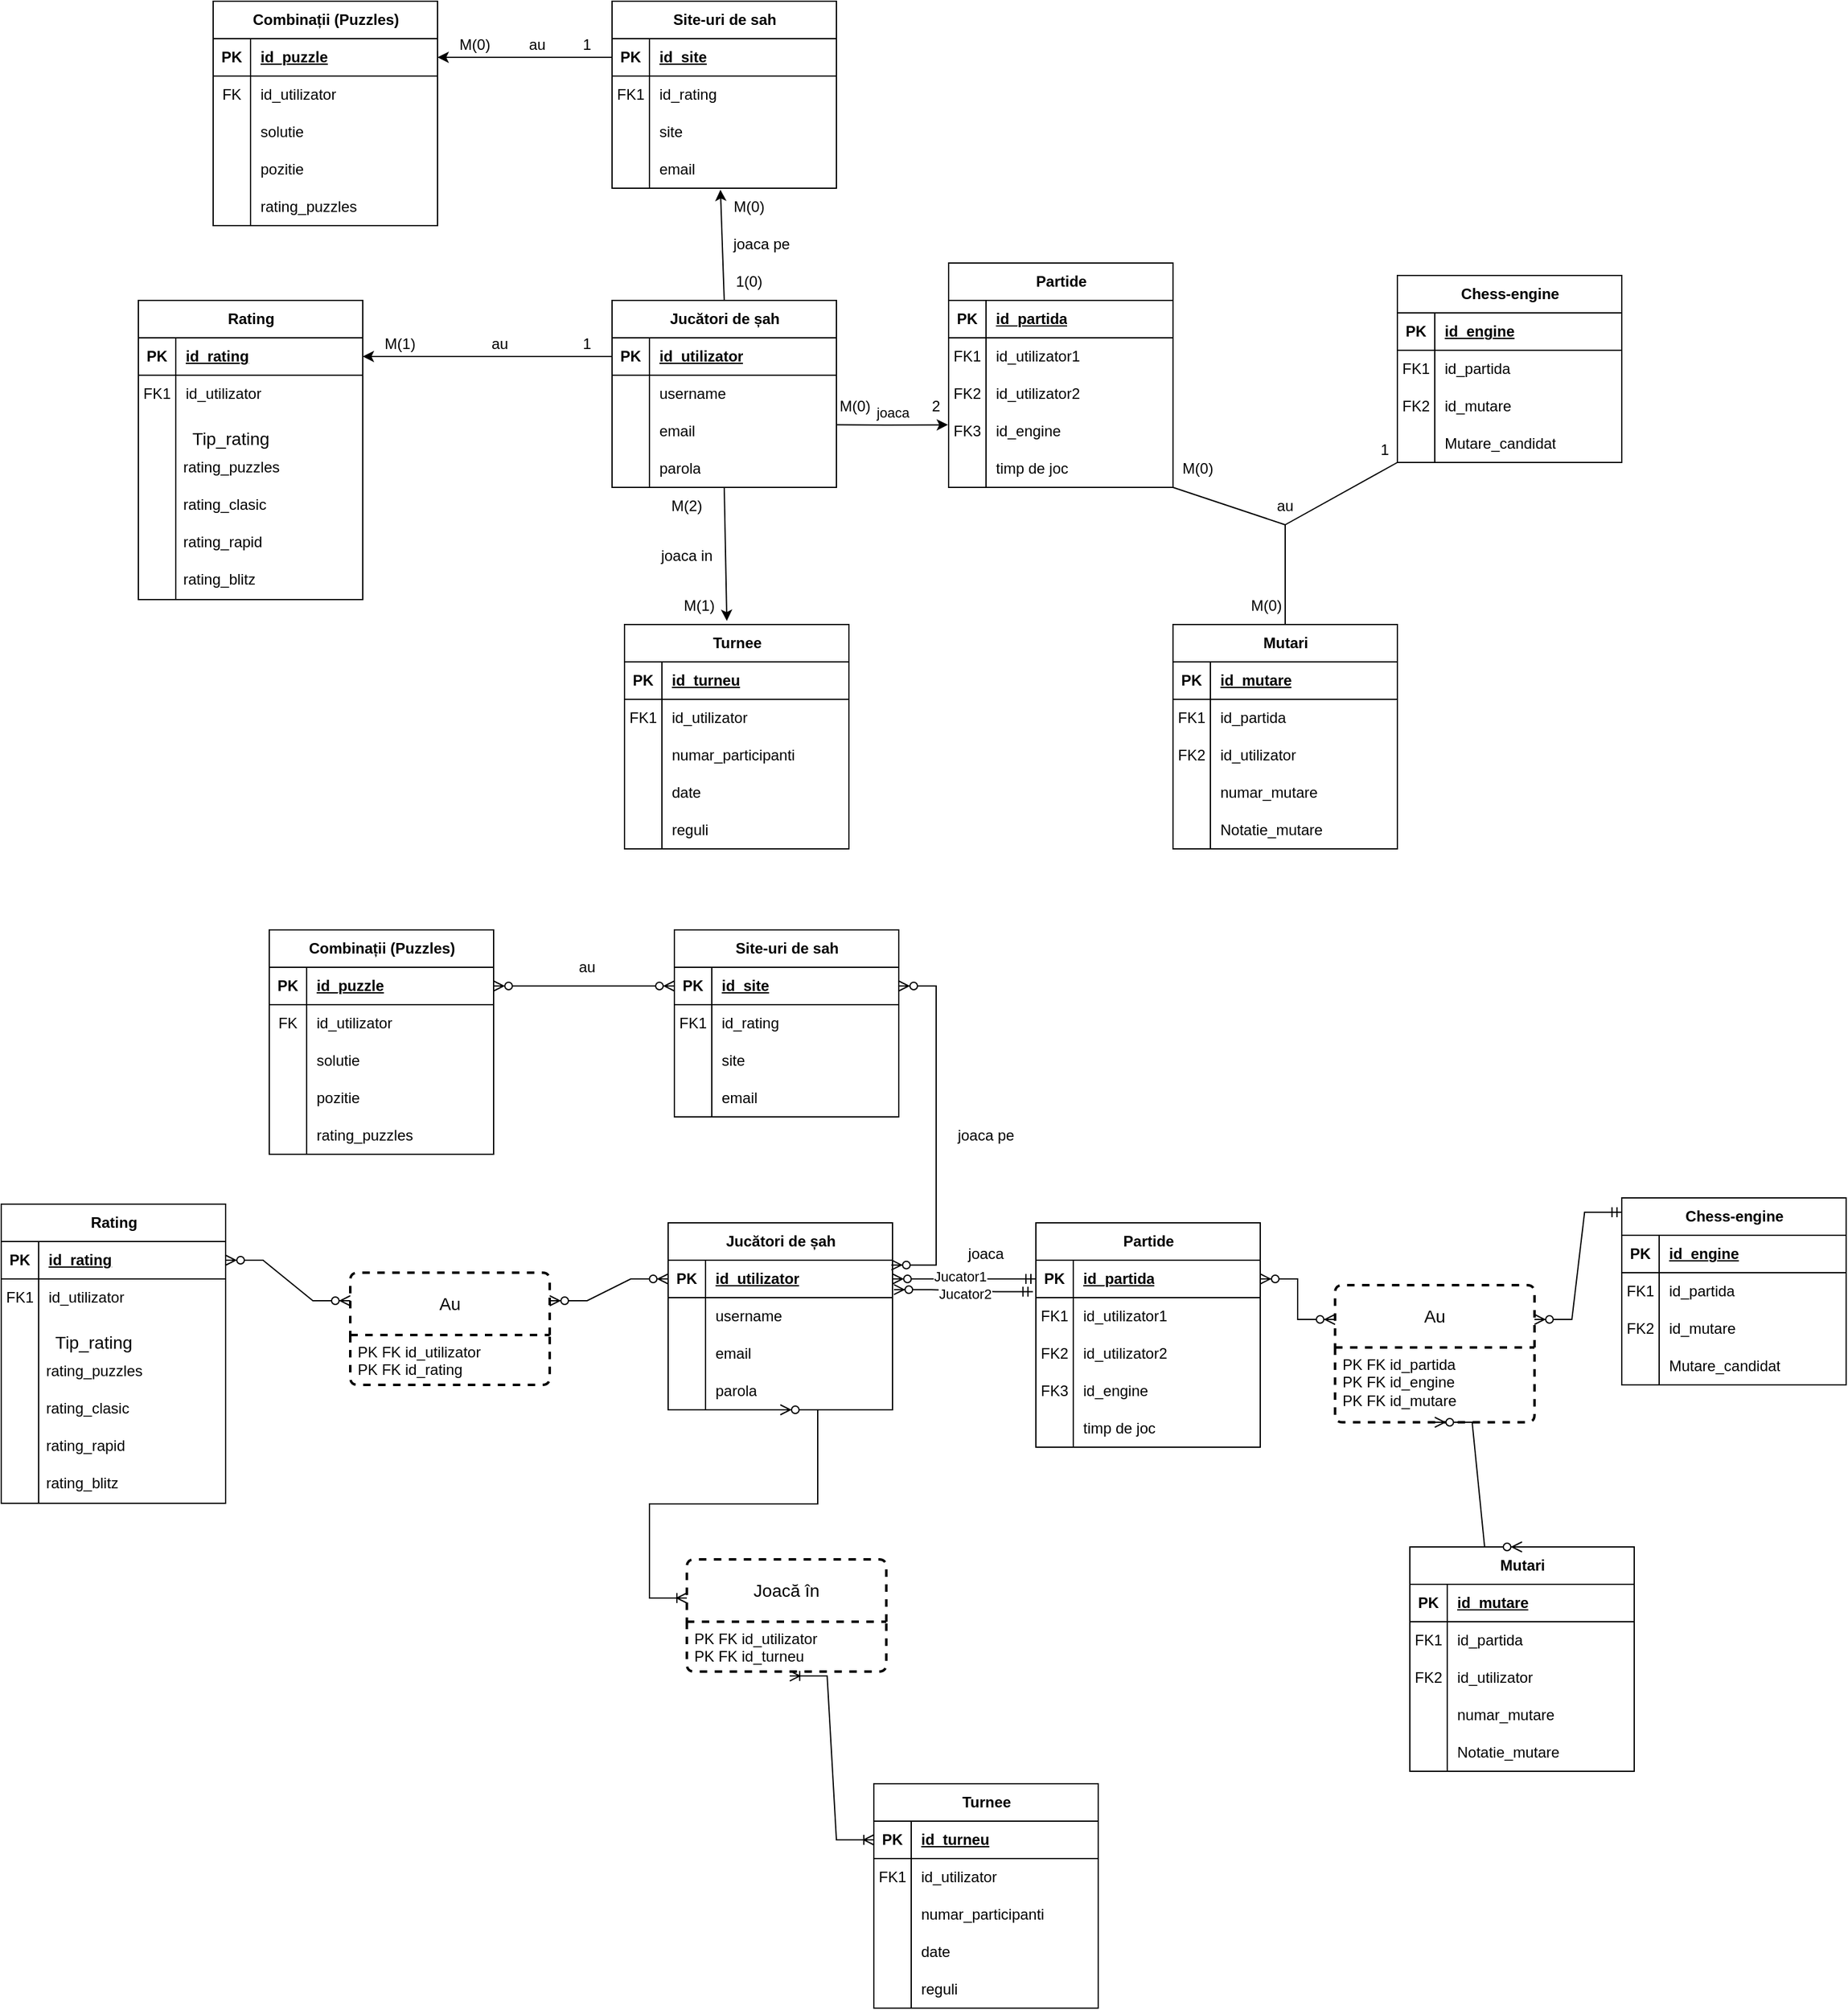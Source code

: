 <mxfile version="26.2.14">
  <diagram id="R2lEEEUBdFMjLlhIrx00" name="Page-1">
    <mxGraphModel dx="1940" dy="918" grid="0" gridSize="10" guides="1" tooltips="1" connect="1" arrows="1" fold="1" page="1" pageScale="1" pageWidth="850" pageHeight="1100" math="0" shadow="0" extFonts="Permanent Marker^https://fonts.googleapis.com/css?family=Permanent+Marker">
      <root>
        <mxCell id="0" />
        <mxCell id="1" parent="0" />
        <mxCell id="h8lowL3ZB-aE6R0n006t-32" value="Jucători de șah" style="shape=table;startSize=30;container=1;collapsible=1;childLayout=tableLayout;fixedRows=1;rowLines=0;fontStyle=1;align=center;resizeLast=1;html=1;" parent="1" vertex="1">
          <mxGeometry x="750" y="980" width="180" height="150" as="geometry" />
        </mxCell>
        <mxCell id="h8lowL3ZB-aE6R0n006t-33" value="" style="shape=tableRow;horizontal=0;startSize=0;swimlaneHead=0;swimlaneBody=0;fillColor=none;collapsible=0;dropTarget=0;points=[[0,0.5],[1,0.5]];portConstraint=eastwest;top=0;left=0;right=0;bottom=1;" parent="h8lowL3ZB-aE6R0n006t-32" vertex="1">
          <mxGeometry y="30" width="180" height="30" as="geometry" />
        </mxCell>
        <mxCell id="h8lowL3ZB-aE6R0n006t-34" value="PK" style="shape=partialRectangle;connectable=0;fillColor=none;top=0;left=0;bottom=0;right=0;fontStyle=1;overflow=hidden;whiteSpace=wrap;html=1;" parent="h8lowL3ZB-aE6R0n006t-33" vertex="1">
          <mxGeometry width="30" height="30" as="geometry">
            <mxRectangle width="30" height="30" as="alternateBounds" />
          </mxGeometry>
        </mxCell>
        <mxCell id="h8lowL3ZB-aE6R0n006t-35" value="id_utilizator" style="shape=partialRectangle;connectable=0;fillColor=none;top=0;left=0;bottom=0;right=0;align=left;spacingLeft=6;fontStyle=5;overflow=hidden;whiteSpace=wrap;html=1;" parent="h8lowL3ZB-aE6R0n006t-33" vertex="1">
          <mxGeometry x="30" width="150" height="30" as="geometry">
            <mxRectangle width="150" height="30" as="alternateBounds" />
          </mxGeometry>
        </mxCell>
        <mxCell id="h8lowL3ZB-aE6R0n006t-36" value="" style="shape=tableRow;horizontal=0;startSize=0;swimlaneHead=0;swimlaneBody=0;fillColor=none;collapsible=0;dropTarget=0;points=[[0,0.5],[1,0.5]];portConstraint=eastwest;top=0;left=0;right=0;bottom=0;" parent="h8lowL3ZB-aE6R0n006t-32" vertex="1">
          <mxGeometry y="60" width="180" height="30" as="geometry" />
        </mxCell>
        <mxCell id="h8lowL3ZB-aE6R0n006t-37" value="" style="shape=partialRectangle;connectable=0;fillColor=none;top=0;left=0;bottom=0;right=0;editable=1;overflow=hidden;whiteSpace=wrap;html=1;" parent="h8lowL3ZB-aE6R0n006t-36" vertex="1">
          <mxGeometry width="30" height="30" as="geometry">
            <mxRectangle width="30" height="30" as="alternateBounds" />
          </mxGeometry>
        </mxCell>
        <mxCell id="h8lowL3ZB-aE6R0n006t-38" value="username" style="shape=partialRectangle;connectable=0;fillColor=none;top=0;left=0;bottom=0;right=0;align=left;spacingLeft=6;overflow=hidden;whiteSpace=wrap;html=1;" parent="h8lowL3ZB-aE6R0n006t-36" vertex="1">
          <mxGeometry x="30" width="150" height="30" as="geometry">
            <mxRectangle width="150" height="30" as="alternateBounds" />
          </mxGeometry>
        </mxCell>
        <mxCell id="h8lowL3ZB-aE6R0n006t-39" value="" style="shape=tableRow;horizontal=0;startSize=0;swimlaneHead=0;swimlaneBody=0;fillColor=none;collapsible=0;dropTarget=0;points=[[0,0.5],[1,0.5]];portConstraint=eastwest;top=0;left=0;right=0;bottom=0;" parent="h8lowL3ZB-aE6R0n006t-32" vertex="1">
          <mxGeometry y="90" width="180" height="30" as="geometry" />
        </mxCell>
        <mxCell id="h8lowL3ZB-aE6R0n006t-40" value="" style="shape=partialRectangle;connectable=0;fillColor=none;top=0;left=0;bottom=0;right=0;editable=1;overflow=hidden;whiteSpace=wrap;html=1;" parent="h8lowL3ZB-aE6R0n006t-39" vertex="1">
          <mxGeometry width="30" height="30" as="geometry">
            <mxRectangle width="30" height="30" as="alternateBounds" />
          </mxGeometry>
        </mxCell>
        <mxCell id="h8lowL3ZB-aE6R0n006t-41" value="email" style="shape=partialRectangle;connectable=0;fillColor=none;top=0;left=0;bottom=0;right=0;align=left;spacingLeft=6;overflow=hidden;whiteSpace=wrap;html=1;" parent="h8lowL3ZB-aE6R0n006t-39" vertex="1">
          <mxGeometry x="30" width="150" height="30" as="geometry">
            <mxRectangle width="150" height="30" as="alternateBounds" />
          </mxGeometry>
        </mxCell>
        <mxCell id="h8lowL3ZB-aE6R0n006t-42" value="" style="shape=tableRow;horizontal=0;startSize=0;swimlaneHead=0;swimlaneBody=0;fillColor=none;collapsible=0;dropTarget=0;points=[[0,0.5],[1,0.5]];portConstraint=eastwest;top=0;left=0;right=0;bottom=0;" parent="h8lowL3ZB-aE6R0n006t-32" vertex="1">
          <mxGeometry y="120" width="180" height="30" as="geometry" />
        </mxCell>
        <mxCell id="h8lowL3ZB-aE6R0n006t-43" value="" style="shape=partialRectangle;connectable=0;fillColor=none;top=0;left=0;bottom=0;right=0;editable=1;overflow=hidden;whiteSpace=wrap;html=1;" parent="h8lowL3ZB-aE6R0n006t-42" vertex="1">
          <mxGeometry width="30" height="30" as="geometry">
            <mxRectangle width="30" height="30" as="alternateBounds" />
          </mxGeometry>
        </mxCell>
        <mxCell id="h8lowL3ZB-aE6R0n006t-44" value="parola" style="shape=partialRectangle;connectable=0;fillColor=none;top=0;left=0;bottom=0;right=0;align=left;spacingLeft=6;overflow=hidden;whiteSpace=wrap;html=1;" parent="h8lowL3ZB-aE6R0n006t-42" vertex="1">
          <mxGeometry x="30" width="150" height="30" as="geometry">
            <mxRectangle width="150" height="30" as="alternateBounds" />
          </mxGeometry>
        </mxCell>
        <mxCell id="h8lowL3ZB-aE6R0n006t-45" value="Partide" style="shape=table;startSize=30;container=1;collapsible=1;childLayout=tableLayout;fixedRows=1;rowLines=0;fontStyle=1;align=center;resizeLast=1;html=1;" parent="1" vertex="1">
          <mxGeometry x="1020" y="950" width="180" height="180" as="geometry" />
        </mxCell>
        <mxCell id="h8lowL3ZB-aE6R0n006t-46" value="" style="shape=tableRow;horizontal=0;startSize=0;swimlaneHead=0;swimlaneBody=0;fillColor=none;collapsible=0;dropTarget=0;points=[[0,0.5],[1,0.5]];portConstraint=eastwest;top=0;left=0;right=0;bottom=1;" parent="h8lowL3ZB-aE6R0n006t-45" vertex="1">
          <mxGeometry y="30" width="180" height="30" as="geometry" />
        </mxCell>
        <mxCell id="h8lowL3ZB-aE6R0n006t-47" value="PK" style="shape=partialRectangle;connectable=0;fillColor=none;top=0;left=0;bottom=0;right=0;fontStyle=1;overflow=hidden;whiteSpace=wrap;html=1;" parent="h8lowL3ZB-aE6R0n006t-46" vertex="1">
          <mxGeometry width="30" height="30" as="geometry">
            <mxRectangle width="30" height="30" as="alternateBounds" />
          </mxGeometry>
        </mxCell>
        <mxCell id="h8lowL3ZB-aE6R0n006t-48" value="id_partida" style="shape=partialRectangle;connectable=0;fillColor=none;top=0;left=0;bottom=0;right=0;align=left;spacingLeft=6;fontStyle=5;overflow=hidden;whiteSpace=wrap;html=1;" parent="h8lowL3ZB-aE6R0n006t-46" vertex="1">
          <mxGeometry x="30" width="150" height="30" as="geometry">
            <mxRectangle width="150" height="30" as="alternateBounds" />
          </mxGeometry>
        </mxCell>
        <mxCell id="h8lowL3ZB-aE6R0n006t-49" value="" style="shape=tableRow;horizontal=0;startSize=0;swimlaneHead=0;swimlaneBody=0;fillColor=none;collapsible=0;dropTarget=0;points=[[0,0.5],[1,0.5]];portConstraint=eastwest;top=0;left=0;right=0;bottom=0;" parent="h8lowL3ZB-aE6R0n006t-45" vertex="1">
          <mxGeometry y="60" width="180" height="30" as="geometry" />
        </mxCell>
        <mxCell id="h8lowL3ZB-aE6R0n006t-50" value="FK1" style="shape=partialRectangle;connectable=0;fillColor=none;top=0;left=0;bottom=0;right=0;editable=1;overflow=hidden;whiteSpace=wrap;html=1;" parent="h8lowL3ZB-aE6R0n006t-49" vertex="1">
          <mxGeometry width="30" height="30" as="geometry">
            <mxRectangle width="30" height="30" as="alternateBounds" />
          </mxGeometry>
        </mxCell>
        <mxCell id="h8lowL3ZB-aE6R0n006t-51" value="id_utilizator1" style="shape=partialRectangle;connectable=0;fillColor=none;top=0;left=0;bottom=0;right=0;align=left;spacingLeft=6;overflow=hidden;whiteSpace=wrap;html=1;" parent="h8lowL3ZB-aE6R0n006t-49" vertex="1">
          <mxGeometry x="30" width="150" height="30" as="geometry">
            <mxRectangle width="150" height="30" as="alternateBounds" />
          </mxGeometry>
        </mxCell>
        <mxCell id="h8lowL3ZB-aE6R0n006t-52" value="" style="shape=tableRow;horizontal=0;startSize=0;swimlaneHead=0;swimlaneBody=0;fillColor=none;collapsible=0;dropTarget=0;points=[[0,0.5],[1,0.5]];portConstraint=eastwest;top=0;left=0;right=0;bottom=0;" parent="h8lowL3ZB-aE6R0n006t-45" vertex="1">
          <mxGeometry y="90" width="180" height="30" as="geometry" />
        </mxCell>
        <mxCell id="h8lowL3ZB-aE6R0n006t-53" value="FK2" style="shape=partialRectangle;connectable=0;fillColor=none;top=0;left=0;bottom=0;right=0;editable=1;overflow=hidden;whiteSpace=wrap;html=1;" parent="h8lowL3ZB-aE6R0n006t-52" vertex="1">
          <mxGeometry width="30" height="30" as="geometry">
            <mxRectangle width="30" height="30" as="alternateBounds" />
          </mxGeometry>
        </mxCell>
        <mxCell id="h8lowL3ZB-aE6R0n006t-54" value="id_utilizator2" style="shape=partialRectangle;connectable=0;fillColor=none;top=0;left=0;bottom=0;right=0;align=left;spacingLeft=6;overflow=hidden;whiteSpace=wrap;html=1;" parent="h8lowL3ZB-aE6R0n006t-52" vertex="1">
          <mxGeometry x="30" width="150" height="30" as="geometry">
            <mxRectangle width="150" height="30" as="alternateBounds" />
          </mxGeometry>
        </mxCell>
        <mxCell id="h8lowL3ZB-aE6R0n006t-55" value="" style="shape=tableRow;horizontal=0;startSize=0;swimlaneHead=0;swimlaneBody=0;fillColor=none;collapsible=0;dropTarget=0;points=[[0,0.5],[1,0.5]];portConstraint=eastwest;top=0;left=0;right=0;bottom=0;" parent="h8lowL3ZB-aE6R0n006t-45" vertex="1">
          <mxGeometry y="120" width="180" height="30" as="geometry" />
        </mxCell>
        <mxCell id="h8lowL3ZB-aE6R0n006t-56" value="FK3" style="shape=partialRectangle;connectable=0;fillColor=none;top=0;left=0;bottom=0;right=0;editable=1;overflow=hidden;whiteSpace=wrap;html=1;" parent="h8lowL3ZB-aE6R0n006t-55" vertex="1">
          <mxGeometry width="30" height="30" as="geometry">
            <mxRectangle width="30" height="30" as="alternateBounds" />
          </mxGeometry>
        </mxCell>
        <mxCell id="h8lowL3ZB-aE6R0n006t-57" value="id_engine" style="shape=partialRectangle;connectable=0;fillColor=none;top=0;left=0;bottom=0;right=0;align=left;spacingLeft=6;overflow=hidden;whiteSpace=wrap;html=1;" parent="h8lowL3ZB-aE6R0n006t-55" vertex="1">
          <mxGeometry x="30" width="150" height="30" as="geometry">
            <mxRectangle width="150" height="30" as="alternateBounds" />
          </mxGeometry>
        </mxCell>
        <mxCell id="h8lowL3ZB-aE6R0n006t-58" style="shape=tableRow;horizontal=0;startSize=0;swimlaneHead=0;swimlaneBody=0;fillColor=none;collapsible=0;dropTarget=0;points=[[0,0.5],[1,0.5]];portConstraint=eastwest;top=0;left=0;right=0;bottom=0;" parent="h8lowL3ZB-aE6R0n006t-45" vertex="1">
          <mxGeometry y="150" width="180" height="30" as="geometry" />
        </mxCell>
        <mxCell id="h8lowL3ZB-aE6R0n006t-59" style="shape=partialRectangle;connectable=0;fillColor=none;top=0;left=0;bottom=0;right=0;editable=1;overflow=hidden;whiteSpace=wrap;html=1;" parent="h8lowL3ZB-aE6R0n006t-58" vertex="1">
          <mxGeometry width="30" height="30" as="geometry">
            <mxRectangle width="30" height="30" as="alternateBounds" />
          </mxGeometry>
        </mxCell>
        <mxCell id="h8lowL3ZB-aE6R0n006t-60" value="timp de joc" style="shape=partialRectangle;connectable=0;fillColor=none;top=0;left=0;bottom=0;right=0;align=left;spacingLeft=6;overflow=hidden;whiteSpace=wrap;html=1;" parent="h8lowL3ZB-aE6R0n006t-58" vertex="1">
          <mxGeometry x="30" width="150" height="30" as="geometry">
            <mxRectangle width="150" height="30" as="alternateBounds" />
          </mxGeometry>
        </mxCell>
        <mxCell id="h8lowL3ZB-aE6R0n006t-61" value="Site-uri de sah" style="shape=table;startSize=30;container=1;collapsible=1;childLayout=tableLayout;fixedRows=1;rowLines=0;fontStyle=1;align=center;resizeLast=1;html=1;" parent="1" vertex="1">
          <mxGeometry x="750" y="740" width="180" height="150" as="geometry" />
        </mxCell>
        <mxCell id="h8lowL3ZB-aE6R0n006t-62" value="" style="shape=tableRow;horizontal=0;startSize=0;swimlaneHead=0;swimlaneBody=0;fillColor=none;collapsible=0;dropTarget=0;points=[[0,0.5],[1,0.5]];portConstraint=eastwest;top=0;left=0;right=0;bottom=1;" parent="h8lowL3ZB-aE6R0n006t-61" vertex="1">
          <mxGeometry y="30" width="180" height="30" as="geometry" />
        </mxCell>
        <mxCell id="h8lowL3ZB-aE6R0n006t-63" value="PK" style="shape=partialRectangle;connectable=0;fillColor=none;top=0;left=0;bottom=0;right=0;fontStyle=1;overflow=hidden;whiteSpace=wrap;html=1;" parent="h8lowL3ZB-aE6R0n006t-62" vertex="1">
          <mxGeometry width="30" height="30" as="geometry">
            <mxRectangle width="30" height="30" as="alternateBounds" />
          </mxGeometry>
        </mxCell>
        <mxCell id="h8lowL3ZB-aE6R0n006t-64" value="id_site" style="shape=partialRectangle;connectable=0;fillColor=none;top=0;left=0;bottom=0;right=0;align=left;spacingLeft=6;fontStyle=5;overflow=hidden;whiteSpace=wrap;html=1;" parent="h8lowL3ZB-aE6R0n006t-62" vertex="1">
          <mxGeometry x="30" width="150" height="30" as="geometry">
            <mxRectangle width="150" height="30" as="alternateBounds" />
          </mxGeometry>
        </mxCell>
        <mxCell id="h8lowL3ZB-aE6R0n006t-65" value="" style="shape=tableRow;horizontal=0;startSize=0;swimlaneHead=0;swimlaneBody=0;fillColor=none;collapsible=0;dropTarget=0;points=[[0,0.5],[1,0.5]];portConstraint=eastwest;top=0;left=0;right=0;bottom=0;" parent="h8lowL3ZB-aE6R0n006t-61" vertex="1">
          <mxGeometry y="60" width="180" height="30" as="geometry" />
        </mxCell>
        <mxCell id="h8lowL3ZB-aE6R0n006t-66" value="FK1" style="shape=partialRectangle;connectable=0;fillColor=none;top=0;left=0;bottom=0;right=0;editable=1;overflow=hidden;whiteSpace=wrap;html=1;" parent="h8lowL3ZB-aE6R0n006t-65" vertex="1">
          <mxGeometry width="30" height="30" as="geometry">
            <mxRectangle width="30" height="30" as="alternateBounds" />
          </mxGeometry>
        </mxCell>
        <mxCell id="h8lowL3ZB-aE6R0n006t-67" value="id_rating" style="shape=partialRectangle;connectable=0;fillColor=none;top=0;left=0;bottom=0;right=0;align=left;spacingLeft=6;overflow=hidden;whiteSpace=wrap;html=1;" parent="h8lowL3ZB-aE6R0n006t-65" vertex="1">
          <mxGeometry x="30" width="150" height="30" as="geometry">
            <mxRectangle width="150" height="30" as="alternateBounds" />
          </mxGeometry>
        </mxCell>
        <mxCell id="h8lowL3ZB-aE6R0n006t-68" value="" style="shape=tableRow;horizontal=0;startSize=0;swimlaneHead=0;swimlaneBody=0;fillColor=none;collapsible=0;dropTarget=0;points=[[0,0.5],[1,0.5]];portConstraint=eastwest;top=0;left=0;right=0;bottom=0;" parent="h8lowL3ZB-aE6R0n006t-61" vertex="1">
          <mxGeometry y="90" width="180" height="30" as="geometry" />
        </mxCell>
        <mxCell id="h8lowL3ZB-aE6R0n006t-69" value="" style="shape=partialRectangle;connectable=0;fillColor=none;top=0;left=0;bottom=0;right=0;editable=1;overflow=hidden;whiteSpace=wrap;html=1;" parent="h8lowL3ZB-aE6R0n006t-68" vertex="1">
          <mxGeometry width="30" height="30" as="geometry">
            <mxRectangle width="30" height="30" as="alternateBounds" />
          </mxGeometry>
        </mxCell>
        <mxCell id="h8lowL3ZB-aE6R0n006t-70" value="site" style="shape=partialRectangle;connectable=0;fillColor=none;top=0;left=0;bottom=0;right=0;align=left;spacingLeft=6;overflow=hidden;whiteSpace=wrap;html=1;" parent="h8lowL3ZB-aE6R0n006t-68" vertex="1">
          <mxGeometry x="30" width="150" height="30" as="geometry">
            <mxRectangle width="150" height="30" as="alternateBounds" />
          </mxGeometry>
        </mxCell>
        <mxCell id="h8lowL3ZB-aE6R0n006t-71" value="" style="shape=tableRow;horizontal=0;startSize=0;swimlaneHead=0;swimlaneBody=0;fillColor=none;collapsible=0;dropTarget=0;points=[[0,0.5],[1,0.5]];portConstraint=eastwest;top=0;left=0;right=0;bottom=0;" parent="h8lowL3ZB-aE6R0n006t-61" vertex="1">
          <mxGeometry y="120" width="180" height="30" as="geometry" />
        </mxCell>
        <mxCell id="h8lowL3ZB-aE6R0n006t-72" value="" style="shape=partialRectangle;connectable=0;fillColor=none;top=0;left=0;bottom=0;right=0;editable=1;overflow=hidden;whiteSpace=wrap;html=1;" parent="h8lowL3ZB-aE6R0n006t-71" vertex="1">
          <mxGeometry width="30" height="30" as="geometry">
            <mxRectangle width="30" height="30" as="alternateBounds" />
          </mxGeometry>
        </mxCell>
        <mxCell id="h8lowL3ZB-aE6R0n006t-73" value="email" style="shape=partialRectangle;connectable=0;fillColor=none;top=0;left=0;bottom=0;right=0;align=left;spacingLeft=6;overflow=hidden;whiteSpace=wrap;html=1;" parent="h8lowL3ZB-aE6R0n006t-71" vertex="1">
          <mxGeometry x="30" width="150" height="30" as="geometry">
            <mxRectangle width="150" height="30" as="alternateBounds" />
          </mxGeometry>
        </mxCell>
        <mxCell id="h8lowL3ZB-aE6R0n006t-74" value="Chess-engine" style="shape=table;startSize=30;container=1;collapsible=1;childLayout=tableLayout;fixedRows=1;rowLines=0;fontStyle=1;align=center;resizeLast=1;html=1;" parent="1" vertex="1">
          <mxGeometry x="1380" y="960" width="180" height="150" as="geometry" />
        </mxCell>
        <mxCell id="h8lowL3ZB-aE6R0n006t-75" value="" style="shape=tableRow;horizontal=0;startSize=0;swimlaneHead=0;swimlaneBody=0;fillColor=none;collapsible=0;dropTarget=0;points=[[0,0.5],[1,0.5]];portConstraint=eastwest;top=0;left=0;right=0;bottom=1;" parent="h8lowL3ZB-aE6R0n006t-74" vertex="1">
          <mxGeometry y="30" width="180" height="30" as="geometry" />
        </mxCell>
        <mxCell id="h8lowL3ZB-aE6R0n006t-76" value="PK" style="shape=partialRectangle;connectable=0;fillColor=none;top=0;left=0;bottom=0;right=0;fontStyle=1;overflow=hidden;whiteSpace=wrap;html=1;" parent="h8lowL3ZB-aE6R0n006t-75" vertex="1">
          <mxGeometry width="30" height="30" as="geometry">
            <mxRectangle width="30" height="30" as="alternateBounds" />
          </mxGeometry>
        </mxCell>
        <mxCell id="h8lowL3ZB-aE6R0n006t-77" value="id_engine" style="shape=partialRectangle;connectable=0;fillColor=none;top=0;left=0;bottom=0;right=0;align=left;spacingLeft=6;fontStyle=5;overflow=hidden;whiteSpace=wrap;html=1;" parent="h8lowL3ZB-aE6R0n006t-75" vertex="1">
          <mxGeometry x="30" width="150" height="30" as="geometry">
            <mxRectangle width="150" height="30" as="alternateBounds" />
          </mxGeometry>
        </mxCell>
        <mxCell id="h8lowL3ZB-aE6R0n006t-78" value="" style="shape=tableRow;horizontal=0;startSize=0;swimlaneHead=0;swimlaneBody=0;fillColor=none;collapsible=0;dropTarget=0;points=[[0,0.5],[1,0.5]];portConstraint=eastwest;top=0;left=0;right=0;bottom=0;" parent="h8lowL3ZB-aE6R0n006t-74" vertex="1">
          <mxGeometry y="60" width="180" height="30" as="geometry" />
        </mxCell>
        <mxCell id="h8lowL3ZB-aE6R0n006t-79" value="FK1" style="shape=partialRectangle;connectable=0;fillColor=none;top=0;left=0;bottom=0;right=0;editable=1;overflow=hidden;whiteSpace=wrap;html=1;" parent="h8lowL3ZB-aE6R0n006t-78" vertex="1">
          <mxGeometry width="30" height="30" as="geometry">
            <mxRectangle width="30" height="30" as="alternateBounds" />
          </mxGeometry>
        </mxCell>
        <mxCell id="h8lowL3ZB-aE6R0n006t-80" value="id_partida" style="shape=partialRectangle;connectable=0;fillColor=none;top=0;left=0;bottom=0;right=0;align=left;spacingLeft=6;overflow=hidden;whiteSpace=wrap;html=1;" parent="h8lowL3ZB-aE6R0n006t-78" vertex="1">
          <mxGeometry x="30" width="150" height="30" as="geometry">
            <mxRectangle width="150" height="30" as="alternateBounds" />
          </mxGeometry>
        </mxCell>
        <mxCell id="h8lowL3ZB-aE6R0n006t-81" value="" style="shape=tableRow;horizontal=0;startSize=0;swimlaneHead=0;swimlaneBody=0;fillColor=none;collapsible=0;dropTarget=0;points=[[0,0.5],[1,0.5]];portConstraint=eastwest;top=0;left=0;right=0;bottom=0;" parent="h8lowL3ZB-aE6R0n006t-74" vertex="1">
          <mxGeometry y="90" width="180" height="30" as="geometry" />
        </mxCell>
        <mxCell id="h8lowL3ZB-aE6R0n006t-82" value="FK2" style="shape=partialRectangle;connectable=0;fillColor=none;top=0;left=0;bottom=0;right=0;editable=1;overflow=hidden;whiteSpace=wrap;html=1;" parent="h8lowL3ZB-aE6R0n006t-81" vertex="1">
          <mxGeometry width="30" height="30" as="geometry">
            <mxRectangle width="30" height="30" as="alternateBounds" />
          </mxGeometry>
        </mxCell>
        <mxCell id="h8lowL3ZB-aE6R0n006t-83" value="id_mutare" style="shape=partialRectangle;connectable=0;fillColor=none;top=0;left=0;bottom=0;right=0;align=left;spacingLeft=6;overflow=hidden;whiteSpace=wrap;html=1;" parent="h8lowL3ZB-aE6R0n006t-81" vertex="1">
          <mxGeometry x="30" width="150" height="30" as="geometry">
            <mxRectangle width="150" height="30" as="alternateBounds" />
          </mxGeometry>
        </mxCell>
        <mxCell id="h8lowL3ZB-aE6R0n006t-84" value="" style="shape=tableRow;horizontal=0;startSize=0;swimlaneHead=0;swimlaneBody=0;fillColor=none;collapsible=0;dropTarget=0;points=[[0,0.5],[1,0.5]];portConstraint=eastwest;top=0;left=0;right=0;bottom=0;" parent="h8lowL3ZB-aE6R0n006t-74" vertex="1">
          <mxGeometry y="120" width="180" height="30" as="geometry" />
        </mxCell>
        <mxCell id="h8lowL3ZB-aE6R0n006t-85" value="" style="shape=partialRectangle;connectable=0;fillColor=none;top=0;left=0;bottom=0;right=0;editable=1;overflow=hidden;whiteSpace=wrap;html=1;" parent="h8lowL3ZB-aE6R0n006t-84" vertex="1">
          <mxGeometry width="30" height="30" as="geometry">
            <mxRectangle width="30" height="30" as="alternateBounds" />
          </mxGeometry>
        </mxCell>
        <mxCell id="h8lowL3ZB-aE6R0n006t-86" value="Mutare_candidat" style="shape=partialRectangle;connectable=0;fillColor=none;top=0;left=0;bottom=0;right=0;align=left;spacingLeft=6;overflow=hidden;whiteSpace=wrap;html=1;" parent="h8lowL3ZB-aE6R0n006t-84" vertex="1">
          <mxGeometry x="30" width="150" height="30" as="geometry">
            <mxRectangle width="150" height="30" as="alternateBounds" />
          </mxGeometry>
        </mxCell>
        <mxCell id="h8lowL3ZB-aE6R0n006t-87" value="Mutari" style="shape=table;startSize=30;container=1;collapsible=1;childLayout=tableLayout;fixedRows=1;rowLines=0;fontStyle=1;align=center;resizeLast=1;html=1;" parent="1" vertex="1">
          <mxGeometry x="1200" y="1240" width="180" height="180" as="geometry" />
        </mxCell>
        <mxCell id="h8lowL3ZB-aE6R0n006t-88" value="" style="shape=tableRow;horizontal=0;startSize=0;swimlaneHead=0;swimlaneBody=0;fillColor=none;collapsible=0;dropTarget=0;points=[[0,0.5],[1,0.5]];portConstraint=eastwest;top=0;left=0;right=0;bottom=1;" parent="h8lowL3ZB-aE6R0n006t-87" vertex="1">
          <mxGeometry y="30" width="180" height="30" as="geometry" />
        </mxCell>
        <mxCell id="h8lowL3ZB-aE6R0n006t-89" value="PK" style="shape=partialRectangle;connectable=0;fillColor=none;top=0;left=0;bottom=0;right=0;fontStyle=1;overflow=hidden;whiteSpace=wrap;html=1;" parent="h8lowL3ZB-aE6R0n006t-88" vertex="1">
          <mxGeometry width="30" height="30" as="geometry">
            <mxRectangle width="30" height="30" as="alternateBounds" />
          </mxGeometry>
        </mxCell>
        <mxCell id="h8lowL3ZB-aE6R0n006t-90" value="id_mutare" style="shape=partialRectangle;connectable=0;fillColor=none;top=0;left=0;bottom=0;right=0;align=left;spacingLeft=6;fontStyle=5;overflow=hidden;whiteSpace=wrap;html=1;" parent="h8lowL3ZB-aE6R0n006t-88" vertex="1">
          <mxGeometry x="30" width="150" height="30" as="geometry">
            <mxRectangle width="150" height="30" as="alternateBounds" />
          </mxGeometry>
        </mxCell>
        <mxCell id="h8lowL3ZB-aE6R0n006t-91" value="" style="shape=tableRow;horizontal=0;startSize=0;swimlaneHead=0;swimlaneBody=0;fillColor=none;collapsible=0;dropTarget=0;points=[[0,0.5],[1,0.5]];portConstraint=eastwest;top=0;left=0;right=0;bottom=0;" parent="h8lowL3ZB-aE6R0n006t-87" vertex="1">
          <mxGeometry y="60" width="180" height="30" as="geometry" />
        </mxCell>
        <mxCell id="h8lowL3ZB-aE6R0n006t-92" value="FK1" style="shape=partialRectangle;connectable=0;fillColor=none;top=0;left=0;bottom=0;right=0;editable=1;overflow=hidden;whiteSpace=wrap;html=1;" parent="h8lowL3ZB-aE6R0n006t-91" vertex="1">
          <mxGeometry width="30" height="30" as="geometry">
            <mxRectangle width="30" height="30" as="alternateBounds" />
          </mxGeometry>
        </mxCell>
        <mxCell id="h8lowL3ZB-aE6R0n006t-93" value="id_partida" style="shape=partialRectangle;connectable=0;fillColor=none;top=0;left=0;bottom=0;right=0;align=left;spacingLeft=6;overflow=hidden;whiteSpace=wrap;html=1;" parent="h8lowL3ZB-aE6R0n006t-91" vertex="1">
          <mxGeometry x="30" width="150" height="30" as="geometry">
            <mxRectangle width="150" height="30" as="alternateBounds" />
          </mxGeometry>
        </mxCell>
        <mxCell id="h8lowL3ZB-aE6R0n006t-94" value="" style="shape=tableRow;horizontal=0;startSize=0;swimlaneHead=0;swimlaneBody=0;fillColor=none;collapsible=0;dropTarget=0;points=[[0,0.5],[1,0.5]];portConstraint=eastwest;top=0;left=0;right=0;bottom=0;" parent="h8lowL3ZB-aE6R0n006t-87" vertex="1">
          <mxGeometry y="90" width="180" height="30" as="geometry" />
        </mxCell>
        <mxCell id="h8lowL3ZB-aE6R0n006t-95" value="FK2" style="shape=partialRectangle;connectable=0;fillColor=none;top=0;left=0;bottom=0;right=0;editable=1;overflow=hidden;whiteSpace=wrap;html=1;" parent="h8lowL3ZB-aE6R0n006t-94" vertex="1">
          <mxGeometry width="30" height="30" as="geometry">
            <mxRectangle width="30" height="30" as="alternateBounds" />
          </mxGeometry>
        </mxCell>
        <mxCell id="h8lowL3ZB-aE6R0n006t-96" value="id_utilizator" style="shape=partialRectangle;connectable=0;fillColor=none;top=0;left=0;bottom=0;right=0;align=left;spacingLeft=6;overflow=hidden;whiteSpace=wrap;html=1;" parent="h8lowL3ZB-aE6R0n006t-94" vertex="1">
          <mxGeometry x="30" width="150" height="30" as="geometry">
            <mxRectangle width="150" height="30" as="alternateBounds" />
          </mxGeometry>
        </mxCell>
        <mxCell id="h8lowL3ZB-aE6R0n006t-97" value="" style="shape=tableRow;horizontal=0;startSize=0;swimlaneHead=0;swimlaneBody=0;fillColor=none;collapsible=0;dropTarget=0;points=[[0,0.5],[1,0.5]];portConstraint=eastwest;top=0;left=0;right=0;bottom=0;" parent="h8lowL3ZB-aE6R0n006t-87" vertex="1">
          <mxGeometry y="120" width="180" height="30" as="geometry" />
        </mxCell>
        <mxCell id="h8lowL3ZB-aE6R0n006t-98" value="" style="shape=partialRectangle;connectable=0;fillColor=none;top=0;left=0;bottom=0;right=0;editable=1;overflow=hidden;whiteSpace=wrap;html=1;" parent="h8lowL3ZB-aE6R0n006t-97" vertex="1">
          <mxGeometry width="30" height="30" as="geometry">
            <mxRectangle width="30" height="30" as="alternateBounds" />
          </mxGeometry>
        </mxCell>
        <mxCell id="h8lowL3ZB-aE6R0n006t-99" value="numar_mutare" style="shape=partialRectangle;connectable=0;fillColor=none;top=0;left=0;bottom=0;right=0;align=left;spacingLeft=6;overflow=hidden;whiteSpace=wrap;html=1;" parent="h8lowL3ZB-aE6R0n006t-97" vertex="1">
          <mxGeometry x="30" width="150" height="30" as="geometry">
            <mxRectangle width="150" height="30" as="alternateBounds" />
          </mxGeometry>
        </mxCell>
        <mxCell id="h8lowL3ZB-aE6R0n006t-100" style="shape=tableRow;horizontal=0;startSize=0;swimlaneHead=0;swimlaneBody=0;fillColor=none;collapsible=0;dropTarget=0;points=[[0,0.5],[1,0.5]];portConstraint=eastwest;top=0;left=0;right=0;bottom=0;" parent="h8lowL3ZB-aE6R0n006t-87" vertex="1">
          <mxGeometry y="150" width="180" height="30" as="geometry" />
        </mxCell>
        <mxCell id="h8lowL3ZB-aE6R0n006t-101" style="shape=partialRectangle;connectable=0;fillColor=none;top=0;left=0;bottom=0;right=0;editable=1;overflow=hidden;whiteSpace=wrap;html=1;" parent="h8lowL3ZB-aE6R0n006t-100" vertex="1">
          <mxGeometry width="30" height="30" as="geometry">
            <mxRectangle width="30" height="30" as="alternateBounds" />
          </mxGeometry>
        </mxCell>
        <mxCell id="h8lowL3ZB-aE6R0n006t-102" value="&lt;div&gt;Notatie_mutare&lt;/div&gt;" style="shape=partialRectangle;connectable=0;fillColor=none;top=0;left=0;bottom=0;right=0;align=left;spacingLeft=6;overflow=hidden;whiteSpace=wrap;html=1;" parent="h8lowL3ZB-aE6R0n006t-100" vertex="1">
          <mxGeometry x="30" width="150" height="30" as="geometry">
            <mxRectangle width="150" height="30" as="alternateBounds" />
          </mxGeometry>
        </mxCell>
        <mxCell id="h8lowL3ZB-aE6R0n006t-103" value="Rating" style="shape=table;startSize=30;container=1;collapsible=1;childLayout=tableLayout;fixedRows=1;rowLines=0;fontStyle=1;align=center;resizeLast=1;html=1;" parent="1" vertex="1">
          <mxGeometry x="370" y="980" width="180" height="240" as="geometry" />
        </mxCell>
        <mxCell id="h8lowL3ZB-aE6R0n006t-104" value="" style="shape=tableRow;horizontal=0;startSize=0;swimlaneHead=0;swimlaneBody=0;fillColor=none;collapsible=0;dropTarget=0;points=[[0,0.5],[1,0.5]];portConstraint=eastwest;top=0;left=0;right=0;bottom=1;" parent="h8lowL3ZB-aE6R0n006t-103" vertex="1">
          <mxGeometry y="30" width="180" height="30" as="geometry" />
        </mxCell>
        <mxCell id="h8lowL3ZB-aE6R0n006t-105" value="PK" style="shape=partialRectangle;connectable=0;fillColor=none;top=0;left=0;bottom=0;right=0;fontStyle=1;overflow=hidden;whiteSpace=wrap;html=1;" parent="h8lowL3ZB-aE6R0n006t-104" vertex="1">
          <mxGeometry width="30" height="30" as="geometry">
            <mxRectangle width="30" height="30" as="alternateBounds" />
          </mxGeometry>
        </mxCell>
        <mxCell id="h8lowL3ZB-aE6R0n006t-106" value="id_rating" style="shape=partialRectangle;connectable=0;fillColor=none;top=0;left=0;bottom=0;right=0;align=left;spacingLeft=6;fontStyle=5;overflow=hidden;whiteSpace=wrap;html=1;" parent="h8lowL3ZB-aE6R0n006t-104" vertex="1">
          <mxGeometry x="30" width="150" height="30" as="geometry">
            <mxRectangle width="150" height="30" as="alternateBounds" />
          </mxGeometry>
        </mxCell>
        <mxCell id="h8lowL3ZB-aE6R0n006t-107" value="" style="shape=tableRow;horizontal=0;startSize=0;swimlaneHead=0;swimlaneBody=0;fillColor=none;collapsible=0;dropTarget=0;points=[[0,0.5],[1,0.5]];portConstraint=eastwest;top=0;left=0;right=0;bottom=0;" parent="h8lowL3ZB-aE6R0n006t-103" vertex="1">
          <mxGeometry y="60" width="180" height="30" as="geometry" />
        </mxCell>
        <mxCell id="h8lowL3ZB-aE6R0n006t-108" value="FK1" style="shape=partialRectangle;connectable=0;fillColor=none;top=0;left=0;bottom=0;right=0;editable=1;overflow=hidden;whiteSpace=wrap;html=1;" parent="h8lowL3ZB-aE6R0n006t-107" vertex="1">
          <mxGeometry width="30" height="30" as="geometry">
            <mxRectangle width="30" height="30" as="alternateBounds" />
          </mxGeometry>
        </mxCell>
        <mxCell id="h8lowL3ZB-aE6R0n006t-109" value="id_utilizator" style="shape=partialRectangle;connectable=0;fillColor=none;top=0;left=0;bottom=0;right=0;align=left;spacingLeft=6;overflow=hidden;whiteSpace=wrap;html=1;" parent="h8lowL3ZB-aE6R0n006t-107" vertex="1">
          <mxGeometry x="30" width="150" height="30" as="geometry">
            <mxRectangle width="150" height="30" as="alternateBounds" />
          </mxGeometry>
        </mxCell>
        <mxCell id="h8lowL3ZB-aE6R0n006t-110" value="" style="shape=tableRow;horizontal=0;startSize=0;swimlaneHead=0;swimlaneBody=0;fillColor=none;collapsible=0;dropTarget=0;points=[[0,0.5],[1,0.5]];portConstraint=eastwest;top=0;left=0;right=0;bottom=0;" parent="h8lowL3ZB-aE6R0n006t-103" vertex="1">
          <mxGeometry y="90" width="180" height="30" as="geometry" />
        </mxCell>
        <mxCell id="h8lowL3ZB-aE6R0n006t-111" value="" style="shape=partialRectangle;connectable=0;fillColor=none;top=0;left=0;bottom=0;right=0;editable=1;overflow=hidden;whiteSpace=wrap;html=1;" parent="h8lowL3ZB-aE6R0n006t-110" vertex="1">
          <mxGeometry width="30" height="30" as="geometry">
            <mxRectangle width="30" height="30" as="alternateBounds" />
          </mxGeometry>
        </mxCell>
        <mxCell id="h8lowL3ZB-aE6R0n006t-112" value="" style="shape=partialRectangle;connectable=0;fillColor=none;top=0;left=0;bottom=0;right=0;align=left;spacingLeft=6;overflow=hidden;whiteSpace=wrap;html=1;" parent="h8lowL3ZB-aE6R0n006t-110" vertex="1">
          <mxGeometry x="30" width="150" height="30" as="geometry">
            <mxRectangle width="150" height="30" as="alternateBounds" />
          </mxGeometry>
        </mxCell>
        <mxCell id="h8lowL3ZB-aE6R0n006t-113" value="" style="shape=tableRow;horizontal=0;startSize=0;swimlaneHead=0;swimlaneBody=0;fillColor=none;collapsible=0;dropTarget=0;points=[[0,0.5],[1,0.5]];portConstraint=eastwest;top=0;left=0;right=0;bottom=0;" parent="h8lowL3ZB-aE6R0n006t-103" vertex="1">
          <mxGeometry y="120" width="180" height="30" as="geometry" />
        </mxCell>
        <mxCell id="h8lowL3ZB-aE6R0n006t-114" value="" style="shape=partialRectangle;connectable=0;fillColor=none;top=0;left=0;bottom=0;right=0;editable=1;overflow=hidden;whiteSpace=wrap;html=1;" parent="h8lowL3ZB-aE6R0n006t-113" vertex="1">
          <mxGeometry width="30" height="30" as="geometry">
            <mxRectangle width="30" height="30" as="alternateBounds" />
          </mxGeometry>
        </mxCell>
        <mxCell id="h8lowL3ZB-aE6R0n006t-115" value="" style="shape=partialRectangle;connectable=0;fillColor=none;top=0;left=0;bottom=0;right=0;align=left;spacingLeft=6;overflow=hidden;whiteSpace=wrap;html=1;" parent="h8lowL3ZB-aE6R0n006t-113" vertex="1">
          <mxGeometry x="30" width="150" height="30" as="geometry">
            <mxRectangle width="150" height="30" as="alternateBounds" />
          </mxGeometry>
        </mxCell>
        <mxCell id="h8lowL3ZB-aE6R0n006t-116" style="shape=tableRow;horizontal=0;startSize=0;swimlaneHead=0;swimlaneBody=0;fillColor=none;collapsible=0;dropTarget=0;points=[[0,0.5],[1,0.5]];portConstraint=eastwest;top=0;left=0;right=0;bottom=0;" parent="h8lowL3ZB-aE6R0n006t-103" vertex="1">
          <mxGeometry y="150" width="180" height="30" as="geometry" />
        </mxCell>
        <mxCell id="h8lowL3ZB-aE6R0n006t-117" value="" style="shape=partialRectangle;connectable=0;fillColor=none;top=0;left=0;bottom=0;right=0;editable=1;overflow=hidden;whiteSpace=wrap;html=1;" parent="h8lowL3ZB-aE6R0n006t-116" vertex="1">
          <mxGeometry width="30" height="30" as="geometry">
            <mxRectangle width="30" height="30" as="alternateBounds" />
          </mxGeometry>
        </mxCell>
        <mxCell id="h8lowL3ZB-aE6R0n006t-118" value="" style="shape=partialRectangle;connectable=0;fillColor=none;top=0;left=0;bottom=0;right=0;align=left;spacingLeft=6;overflow=hidden;whiteSpace=wrap;html=1;" parent="h8lowL3ZB-aE6R0n006t-116" vertex="1">
          <mxGeometry x="30" width="150" height="30" as="geometry">
            <mxRectangle width="150" height="30" as="alternateBounds" />
          </mxGeometry>
        </mxCell>
        <mxCell id="h8lowL3ZB-aE6R0n006t-119" style="shape=tableRow;horizontal=0;startSize=0;swimlaneHead=0;swimlaneBody=0;fillColor=none;collapsible=0;dropTarget=0;points=[[0,0.5],[1,0.5]];portConstraint=eastwest;top=0;left=0;right=0;bottom=0;" parent="h8lowL3ZB-aE6R0n006t-103" vertex="1">
          <mxGeometry y="180" width="180" height="30" as="geometry" />
        </mxCell>
        <mxCell id="h8lowL3ZB-aE6R0n006t-120" value="" style="shape=partialRectangle;connectable=0;fillColor=none;top=0;left=0;bottom=0;right=0;editable=1;overflow=hidden;whiteSpace=wrap;html=1;" parent="h8lowL3ZB-aE6R0n006t-119" vertex="1">
          <mxGeometry width="30" height="30" as="geometry">
            <mxRectangle width="30" height="30" as="alternateBounds" />
          </mxGeometry>
        </mxCell>
        <mxCell id="h8lowL3ZB-aE6R0n006t-121" value="" style="shape=partialRectangle;connectable=0;fillColor=none;top=0;left=0;bottom=0;right=0;align=left;spacingLeft=6;overflow=hidden;whiteSpace=wrap;html=1;" parent="h8lowL3ZB-aE6R0n006t-119" vertex="1">
          <mxGeometry x="30" width="150" height="30" as="geometry">
            <mxRectangle width="150" height="30" as="alternateBounds" />
          </mxGeometry>
        </mxCell>
        <mxCell id="h8lowL3ZB-aE6R0n006t-521" style="shape=tableRow;horizontal=0;startSize=0;swimlaneHead=0;swimlaneBody=0;fillColor=none;collapsible=0;dropTarget=0;points=[[0,0.5],[1,0.5]];portConstraint=eastwest;top=0;left=0;right=0;bottom=0;" parent="h8lowL3ZB-aE6R0n006t-103" vertex="1">
          <mxGeometry y="210" width="180" height="30" as="geometry" />
        </mxCell>
        <mxCell id="h8lowL3ZB-aE6R0n006t-522" style="shape=partialRectangle;connectable=0;fillColor=none;top=0;left=0;bottom=0;right=0;editable=1;overflow=hidden;whiteSpace=wrap;html=1;" parent="h8lowL3ZB-aE6R0n006t-521" vertex="1">
          <mxGeometry width="30" height="30" as="geometry">
            <mxRectangle width="30" height="30" as="alternateBounds" />
          </mxGeometry>
        </mxCell>
        <mxCell id="h8lowL3ZB-aE6R0n006t-523" style="shape=partialRectangle;connectable=0;fillColor=none;top=0;left=0;bottom=0;right=0;align=left;spacingLeft=6;overflow=hidden;whiteSpace=wrap;html=1;" parent="h8lowL3ZB-aE6R0n006t-521" vertex="1">
          <mxGeometry x="30" width="150" height="30" as="geometry">
            <mxRectangle width="150" height="30" as="alternateBounds" />
          </mxGeometry>
        </mxCell>
        <mxCell id="h8lowL3ZB-aE6R0n006t-122" value="Turnee" style="shape=table;startSize=30;container=1;collapsible=1;childLayout=tableLayout;fixedRows=1;rowLines=0;fontStyle=1;align=center;resizeLast=1;html=1;" parent="1" vertex="1">
          <mxGeometry x="760" y="1240" width="180" height="180" as="geometry" />
        </mxCell>
        <mxCell id="h8lowL3ZB-aE6R0n006t-123" value="" style="shape=tableRow;horizontal=0;startSize=0;swimlaneHead=0;swimlaneBody=0;fillColor=none;collapsible=0;dropTarget=0;points=[[0,0.5],[1,0.5]];portConstraint=eastwest;top=0;left=0;right=0;bottom=1;" parent="h8lowL3ZB-aE6R0n006t-122" vertex="1">
          <mxGeometry y="30" width="180" height="30" as="geometry" />
        </mxCell>
        <mxCell id="h8lowL3ZB-aE6R0n006t-124" value="PK" style="shape=partialRectangle;connectable=0;fillColor=none;top=0;left=0;bottom=0;right=0;fontStyle=1;overflow=hidden;whiteSpace=wrap;html=1;" parent="h8lowL3ZB-aE6R0n006t-123" vertex="1">
          <mxGeometry width="30" height="30" as="geometry">
            <mxRectangle width="30" height="30" as="alternateBounds" />
          </mxGeometry>
        </mxCell>
        <mxCell id="h8lowL3ZB-aE6R0n006t-125" value="id_turneu" style="shape=partialRectangle;connectable=0;fillColor=none;top=0;left=0;bottom=0;right=0;align=left;spacingLeft=6;fontStyle=5;overflow=hidden;whiteSpace=wrap;html=1;" parent="h8lowL3ZB-aE6R0n006t-123" vertex="1">
          <mxGeometry x="30" width="150" height="30" as="geometry">
            <mxRectangle width="150" height="30" as="alternateBounds" />
          </mxGeometry>
        </mxCell>
        <mxCell id="h8lowL3ZB-aE6R0n006t-126" value="" style="shape=tableRow;horizontal=0;startSize=0;swimlaneHead=0;swimlaneBody=0;fillColor=none;collapsible=0;dropTarget=0;points=[[0,0.5],[1,0.5]];portConstraint=eastwest;top=0;left=0;right=0;bottom=0;" parent="h8lowL3ZB-aE6R0n006t-122" vertex="1">
          <mxGeometry y="60" width="180" height="30" as="geometry" />
        </mxCell>
        <mxCell id="h8lowL3ZB-aE6R0n006t-127" value="FK1" style="shape=partialRectangle;connectable=0;fillColor=none;top=0;left=0;bottom=0;right=0;editable=1;overflow=hidden;whiteSpace=wrap;html=1;" parent="h8lowL3ZB-aE6R0n006t-126" vertex="1">
          <mxGeometry width="30" height="30" as="geometry">
            <mxRectangle width="30" height="30" as="alternateBounds" />
          </mxGeometry>
        </mxCell>
        <mxCell id="h8lowL3ZB-aE6R0n006t-128" value="id_utilizator" style="shape=partialRectangle;connectable=0;fillColor=none;top=0;left=0;bottom=0;right=0;align=left;spacingLeft=6;overflow=hidden;whiteSpace=wrap;html=1;" parent="h8lowL3ZB-aE6R0n006t-126" vertex="1">
          <mxGeometry x="30" width="150" height="30" as="geometry">
            <mxRectangle width="150" height="30" as="alternateBounds" />
          </mxGeometry>
        </mxCell>
        <mxCell id="h8lowL3ZB-aE6R0n006t-129" value="" style="shape=tableRow;horizontal=0;startSize=0;swimlaneHead=0;swimlaneBody=0;fillColor=none;collapsible=0;dropTarget=0;points=[[0,0.5],[1,0.5]];portConstraint=eastwest;top=0;left=0;right=0;bottom=0;" parent="h8lowL3ZB-aE6R0n006t-122" vertex="1">
          <mxGeometry y="90" width="180" height="30" as="geometry" />
        </mxCell>
        <mxCell id="h8lowL3ZB-aE6R0n006t-130" value="" style="shape=partialRectangle;connectable=0;fillColor=none;top=0;left=0;bottom=0;right=0;editable=1;overflow=hidden;whiteSpace=wrap;html=1;" parent="h8lowL3ZB-aE6R0n006t-129" vertex="1">
          <mxGeometry width="30" height="30" as="geometry">
            <mxRectangle width="30" height="30" as="alternateBounds" />
          </mxGeometry>
        </mxCell>
        <mxCell id="h8lowL3ZB-aE6R0n006t-131" value="numar_participanti" style="shape=partialRectangle;connectable=0;fillColor=none;top=0;left=0;bottom=0;right=0;align=left;spacingLeft=6;overflow=hidden;whiteSpace=wrap;html=1;" parent="h8lowL3ZB-aE6R0n006t-129" vertex="1">
          <mxGeometry x="30" width="150" height="30" as="geometry">
            <mxRectangle width="150" height="30" as="alternateBounds" />
          </mxGeometry>
        </mxCell>
        <mxCell id="h8lowL3ZB-aE6R0n006t-132" value="" style="shape=tableRow;horizontal=0;startSize=0;swimlaneHead=0;swimlaneBody=0;fillColor=none;collapsible=0;dropTarget=0;points=[[0,0.5],[1,0.5]];portConstraint=eastwest;top=0;left=0;right=0;bottom=0;" parent="h8lowL3ZB-aE6R0n006t-122" vertex="1">
          <mxGeometry y="120" width="180" height="30" as="geometry" />
        </mxCell>
        <mxCell id="h8lowL3ZB-aE6R0n006t-133" value="" style="shape=partialRectangle;connectable=0;fillColor=none;top=0;left=0;bottom=0;right=0;editable=1;overflow=hidden;whiteSpace=wrap;html=1;" parent="h8lowL3ZB-aE6R0n006t-132" vertex="1">
          <mxGeometry width="30" height="30" as="geometry">
            <mxRectangle width="30" height="30" as="alternateBounds" />
          </mxGeometry>
        </mxCell>
        <mxCell id="h8lowL3ZB-aE6R0n006t-134" value="date" style="shape=partialRectangle;connectable=0;fillColor=none;top=0;left=0;bottom=0;right=0;align=left;spacingLeft=6;overflow=hidden;whiteSpace=wrap;html=1;" parent="h8lowL3ZB-aE6R0n006t-132" vertex="1">
          <mxGeometry x="30" width="150" height="30" as="geometry">
            <mxRectangle width="150" height="30" as="alternateBounds" />
          </mxGeometry>
        </mxCell>
        <mxCell id="h8lowL3ZB-aE6R0n006t-135" style="shape=tableRow;horizontal=0;startSize=0;swimlaneHead=0;swimlaneBody=0;fillColor=none;collapsible=0;dropTarget=0;points=[[0,0.5],[1,0.5]];portConstraint=eastwest;top=0;left=0;right=0;bottom=0;" parent="h8lowL3ZB-aE6R0n006t-122" vertex="1">
          <mxGeometry y="150" width="180" height="30" as="geometry" />
        </mxCell>
        <mxCell id="h8lowL3ZB-aE6R0n006t-136" style="shape=partialRectangle;connectable=0;fillColor=none;top=0;left=0;bottom=0;right=0;editable=1;overflow=hidden;whiteSpace=wrap;html=1;" parent="h8lowL3ZB-aE6R0n006t-135" vertex="1">
          <mxGeometry width="30" height="30" as="geometry">
            <mxRectangle width="30" height="30" as="alternateBounds" />
          </mxGeometry>
        </mxCell>
        <mxCell id="h8lowL3ZB-aE6R0n006t-137" value="reguli" style="shape=partialRectangle;connectable=0;fillColor=none;top=0;left=0;bottom=0;right=0;align=left;spacingLeft=6;overflow=hidden;whiteSpace=wrap;html=1;" parent="h8lowL3ZB-aE6R0n006t-135" vertex="1">
          <mxGeometry x="30" width="150" height="30" as="geometry">
            <mxRectangle width="150" height="30" as="alternateBounds" />
          </mxGeometry>
        </mxCell>
        <mxCell id="h8lowL3ZB-aE6R0n006t-138" value="Combinații (Puzzles)" style="shape=table;startSize=30;container=1;collapsible=1;childLayout=tableLayout;fixedRows=1;rowLines=0;fontStyle=1;align=center;resizeLast=1;html=1;" parent="1" vertex="1">
          <mxGeometry x="430" y="740" width="180" height="180" as="geometry" />
        </mxCell>
        <mxCell id="h8lowL3ZB-aE6R0n006t-139" value="" style="shape=tableRow;horizontal=0;startSize=0;swimlaneHead=0;swimlaneBody=0;fillColor=none;collapsible=0;dropTarget=0;points=[[0,0.5],[1,0.5]];portConstraint=eastwest;top=0;left=0;right=0;bottom=1;" parent="h8lowL3ZB-aE6R0n006t-138" vertex="1">
          <mxGeometry y="30" width="180" height="30" as="geometry" />
        </mxCell>
        <mxCell id="h8lowL3ZB-aE6R0n006t-140" value="PK" style="shape=partialRectangle;connectable=0;fillColor=none;top=0;left=0;bottom=0;right=0;fontStyle=1;overflow=hidden;whiteSpace=wrap;html=1;" parent="h8lowL3ZB-aE6R0n006t-139" vertex="1">
          <mxGeometry width="30" height="30" as="geometry">
            <mxRectangle width="30" height="30" as="alternateBounds" />
          </mxGeometry>
        </mxCell>
        <mxCell id="h8lowL3ZB-aE6R0n006t-141" value="id_puzzle" style="shape=partialRectangle;connectable=0;fillColor=none;top=0;left=0;bottom=0;right=0;align=left;spacingLeft=6;fontStyle=5;overflow=hidden;whiteSpace=wrap;html=1;" parent="h8lowL3ZB-aE6R0n006t-139" vertex="1">
          <mxGeometry x="30" width="150" height="30" as="geometry">
            <mxRectangle width="150" height="30" as="alternateBounds" />
          </mxGeometry>
        </mxCell>
        <mxCell id="h8lowL3ZB-aE6R0n006t-142" value="" style="shape=tableRow;horizontal=0;startSize=0;swimlaneHead=0;swimlaneBody=0;fillColor=none;collapsible=0;dropTarget=0;points=[[0,0.5],[1,0.5]];portConstraint=eastwest;top=0;left=0;right=0;bottom=0;" parent="h8lowL3ZB-aE6R0n006t-138" vertex="1">
          <mxGeometry y="60" width="180" height="30" as="geometry" />
        </mxCell>
        <mxCell id="h8lowL3ZB-aE6R0n006t-143" value="FK" style="shape=partialRectangle;connectable=0;fillColor=none;top=0;left=0;bottom=0;right=0;editable=1;overflow=hidden;whiteSpace=wrap;html=1;" parent="h8lowL3ZB-aE6R0n006t-142" vertex="1">
          <mxGeometry width="30" height="30" as="geometry">
            <mxRectangle width="30" height="30" as="alternateBounds" />
          </mxGeometry>
        </mxCell>
        <mxCell id="h8lowL3ZB-aE6R0n006t-144" value="id_utilizator" style="shape=partialRectangle;connectable=0;fillColor=none;top=0;left=0;bottom=0;right=0;align=left;spacingLeft=6;overflow=hidden;whiteSpace=wrap;html=1;" parent="h8lowL3ZB-aE6R0n006t-142" vertex="1">
          <mxGeometry x="30" width="150" height="30" as="geometry">
            <mxRectangle width="150" height="30" as="alternateBounds" />
          </mxGeometry>
        </mxCell>
        <mxCell id="h8lowL3ZB-aE6R0n006t-145" value="" style="shape=tableRow;horizontal=0;startSize=0;swimlaneHead=0;swimlaneBody=0;fillColor=none;collapsible=0;dropTarget=0;points=[[0,0.5],[1,0.5]];portConstraint=eastwest;top=0;left=0;right=0;bottom=0;" parent="h8lowL3ZB-aE6R0n006t-138" vertex="1">
          <mxGeometry y="90" width="180" height="30" as="geometry" />
        </mxCell>
        <mxCell id="h8lowL3ZB-aE6R0n006t-146" value="" style="shape=partialRectangle;connectable=0;fillColor=none;top=0;left=0;bottom=0;right=0;editable=1;overflow=hidden;whiteSpace=wrap;html=1;" parent="h8lowL3ZB-aE6R0n006t-145" vertex="1">
          <mxGeometry width="30" height="30" as="geometry">
            <mxRectangle width="30" height="30" as="alternateBounds" />
          </mxGeometry>
        </mxCell>
        <mxCell id="h8lowL3ZB-aE6R0n006t-147" value="solutie" style="shape=partialRectangle;connectable=0;fillColor=none;top=0;left=0;bottom=0;right=0;align=left;spacingLeft=6;overflow=hidden;whiteSpace=wrap;html=1;" parent="h8lowL3ZB-aE6R0n006t-145" vertex="1">
          <mxGeometry x="30" width="150" height="30" as="geometry">
            <mxRectangle width="150" height="30" as="alternateBounds" />
          </mxGeometry>
        </mxCell>
        <mxCell id="h8lowL3ZB-aE6R0n006t-148" value="" style="shape=tableRow;horizontal=0;startSize=0;swimlaneHead=0;swimlaneBody=0;fillColor=none;collapsible=0;dropTarget=0;points=[[0,0.5],[1,0.5]];portConstraint=eastwest;top=0;left=0;right=0;bottom=0;" parent="h8lowL3ZB-aE6R0n006t-138" vertex="1">
          <mxGeometry y="120" width="180" height="30" as="geometry" />
        </mxCell>
        <mxCell id="h8lowL3ZB-aE6R0n006t-149" value="" style="shape=partialRectangle;connectable=0;fillColor=none;top=0;left=0;bottom=0;right=0;editable=1;overflow=hidden;whiteSpace=wrap;html=1;" parent="h8lowL3ZB-aE6R0n006t-148" vertex="1">
          <mxGeometry width="30" height="30" as="geometry">
            <mxRectangle width="30" height="30" as="alternateBounds" />
          </mxGeometry>
        </mxCell>
        <mxCell id="h8lowL3ZB-aE6R0n006t-150" value="pozitie" style="shape=partialRectangle;connectable=0;fillColor=none;top=0;left=0;bottom=0;right=0;align=left;spacingLeft=6;overflow=hidden;whiteSpace=wrap;html=1;" parent="h8lowL3ZB-aE6R0n006t-148" vertex="1">
          <mxGeometry x="30" width="150" height="30" as="geometry">
            <mxRectangle width="150" height="30" as="alternateBounds" />
          </mxGeometry>
        </mxCell>
        <mxCell id="h8lowL3ZB-aE6R0n006t-151" style="shape=tableRow;horizontal=0;startSize=0;swimlaneHead=0;swimlaneBody=0;fillColor=none;collapsible=0;dropTarget=0;points=[[0,0.5],[1,0.5]];portConstraint=eastwest;top=0;left=0;right=0;bottom=0;" parent="h8lowL3ZB-aE6R0n006t-138" vertex="1">
          <mxGeometry y="150" width="180" height="30" as="geometry" />
        </mxCell>
        <mxCell id="h8lowL3ZB-aE6R0n006t-152" style="shape=partialRectangle;connectable=0;fillColor=none;top=0;left=0;bottom=0;right=0;editable=1;overflow=hidden;whiteSpace=wrap;html=1;" parent="h8lowL3ZB-aE6R0n006t-151" vertex="1">
          <mxGeometry width="30" height="30" as="geometry">
            <mxRectangle width="30" height="30" as="alternateBounds" />
          </mxGeometry>
        </mxCell>
        <mxCell id="h8lowL3ZB-aE6R0n006t-153" value="rating_puzzles" style="shape=partialRectangle;connectable=0;fillColor=none;top=0;left=0;bottom=0;right=0;align=left;spacingLeft=6;overflow=hidden;whiteSpace=wrap;html=1;" parent="h8lowL3ZB-aE6R0n006t-151" vertex="1">
          <mxGeometry x="30" width="150" height="30" as="geometry">
            <mxRectangle width="150" height="30" as="alternateBounds" />
          </mxGeometry>
        </mxCell>
        <mxCell id="h8lowL3ZB-aE6R0n006t-154" value="" style="endArrow=none;html=1;rounded=0;" parent="1" edge="1">
          <mxGeometry width="50" height="50" relative="1" as="geometry">
            <mxPoint x="1290" y="1160" as="sourcePoint" />
            <mxPoint x="1380" y="1110" as="targetPoint" />
          </mxGeometry>
        </mxCell>
        <mxCell id="h8lowL3ZB-aE6R0n006t-155" value="" style="endArrow=none;html=1;rounded=0;entryX=1;entryY=1;entryDx=0;entryDy=0;" parent="1" target="h8lowL3ZB-aE6R0n006t-45" edge="1">
          <mxGeometry width="50" height="50" relative="1" as="geometry">
            <mxPoint x="1290" y="1160" as="sourcePoint" />
            <mxPoint x="1180" y="1110" as="targetPoint" />
          </mxGeometry>
        </mxCell>
        <mxCell id="h8lowL3ZB-aE6R0n006t-156" value="" style="endArrow=none;html=1;rounded=0;exitX=0.5;exitY=0;exitDx=0;exitDy=0;" parent="1" source="h8lowL3ZB-aE6R0n006t-87" edge="1">
          <mxGeometry width="50" height="50" relative="1" as="geometry">
            <mxPoint x="1240" y="1210" as="sourcePoint" />
            <mxPoint x="1290" y="1160" as="targetPoint" />
          </mxGeometry>
        </mxCell>
        <mxCell id="h8lowL3ZB-aE6R0n006t-157" value="au" style="text;html=1;align=center;verticalAlign=middle;whiteSpace=wrap;rounded=0;" parent="1" vertex="1">
          <mxGeometry x="1260" y="1130" width="60" height="30" as="geometry" />
        </mxCell>
        <mxCell id="h8lowL3ZB-aE6R0n006t-158" value="" style="endArrow=classic;html=1;rounded=0;exitX=0.999;exitY=0.327;exitDx=0;exitDy=0;entryX=-0.003;entryY=0.327;entryDx=0;entryDy=0;exitPerimeter=0;entryPerimeter=0;" parent="1" source="h8lowL3ZB-aE6R0n006t-39" target="h8lowL3ZB-aE6R0n006t-55" edge="1">
          <mxGeometry relative="1" as="geometry">
            <mxPoint x="1090" y="1140" as="sourcePoint" />
            <mxPoint x="1190" y="1140" as="targetPoint" />
            <Array as="points">
              <mxPoint x="970" y="1080" />
            </Array>
          </mxGeometry>
        </mxCell>
        <mxCell id="h8lowL3ZB-aE6R0n006t-159" value="&lt;div&gt;joaca&lt;/div&gt;" style="edgeLabel;resizable=0;html=1;;align=center;verticalAlign=middle;" parent="h8lowL3ZB-aE6R0n006t-158" connectable="0" vertex="1">
          <mxGeometry relative="1" as="geometry">
            <mxPoint y="-10" as="offset" />
          </mxGeometry>
        </mxCell>
        <mxCell id="h8lowL3ZB-aE6R0n006t-160" value="M(0)" style="text;html=1;align=center;verticalAlign=middle;whiteSpace=wrap;rounded=0;" parent="1" vertex="1">
          <mxGeometry x="920" y="1050" width="50" height="30" as="geometry" />
        </mxCell>
        <mxCell id="h8lowL3ZB-aE6R0n006t-161" value="2" style="text;html=1;align=center;verticalAlign=middle;whiteSpace=wrap;rounded=0;" parent="1" vertex="1">
          <mxGeometry x="980" y="1050" width="60" height="30" as="geometry" />
        </mxCell>
        <mxCell id="h8lowL3ZB-aE6R0n006t-162" value="&lt;div&gt;M(2)&lt;/div&gt;" style="text;html=1;align=center;verticalAlign=middle;whiteSpace=wrap;rounded=0;" parent="1" vertex="1">
          <mxGeometry x="780" y="1130" width="60" height="30" as="geometry" />
        </mxCell>
        <mxCell id="h8lowL3ZB-aE6R0n006t-163" value="&lt;div&gt;M(1)&lt;/div&gt;" style="text;html=1;align=center;verticalAlign=middle;whiteSpace=wrap;rounded=0;" parent="1" vertex="1">
          <mxGeometry x="790" y="1210" width="60" height="30" as="geometry" />
        </mxCell>
        <mxCell id="h8lowL3ZB-aE6R0n006t-164" value="joaca in" style="text;html=1;align=center;verticalAlign=middle;whiteSpace=wrap;rounded=0;" parent="1" vertex="1">
          <mxGeometry x="780" y="1170" width="60" height="30" as="geometry" />
        </mxCell>
        <mxCell id="h8lowL3ZB-aE6R0n006t-165" value="" style="endArrow=classic;html=1;rounded=0;entryX=1;entryY=0.5;entryDx=0;entryDy=0;exitX=0;exitY=0.5;exitDx=0;exitDy=0;" parent="1" source="h8lowL3ZB-aE6R0n006t-33" target="h8lowL3ZB-aE6R0n006t-104" edge="1">
          <mxGeometry width="50" height="50" relative="1" as="geometry">
            <mxPoint x="710" y="1000" as="sourcePoint" />
            <mxPoint x="750" y="1020" as="targetPoint" />
          </mxGeometry>
        </mxCell>
        <mxCell id="h8lowL3ZB-aE6R0n006t-166" value="" style="endArrow=classic;html=1;rounded=0;entryX=0.456;entryY=-0.016;entryDx=0;entryDy=0;exitX=1;exitY=0;exitDx=0;exitDy=0;entryPerimeter=0;" parent="1" source="h8lowL3ZB-aE6R0n006t-162" target="h8lowL3ZB-aE6R0n006t-122" edge="1">
          <mxGeometry width="50" height="50" relative="1" as="geometry">
            <mxPoint x="780" y="1180" as="sourcePoint" />
            <mxPoint x="830" y="1130" as="targetPoint" />
          </mxGeometry>
        </mxCell>
        <mxCell id="h8lowL3ZB-aE6R0n006t-167" value="" style="endArrow=classic;html=1;rounded=0;entryX=0.483;entryY=1.04;entryDx=0;entryDy=0;entryPerimeter=0;exitX=0.5;exitY=0;exitDx=0;exitDy=0;" parent="1" source="h8lowL3ZB-aE6R0n006t-32" target="h8lowL3ZB-aE6R0n006t-71" edge="1">
          <mxGeometry width="50" height="50" relative="1" as="geometry">
            <mxPoint x="780" y="1060" as="sourcePoint" />
            <mxPoint x="830" y="1010" as="targetPoint" />
            <Array as="points" />
          </mxGeometry>
        </mxCell>
        <mxCell id="h8lowL3ZB-aE6R0n006t-168" value="&lt;div&gt;au&lt;/div&gt;" style="text;html=1;align=center;verticalAlign=middle;whiteSpace=wrap;rounded=0;" parent="1" vertex="1">
          <mxGeometry x="630" y="1000" width="60" height="30" as="geometry" />
        </mxCell>
        <mxCell id="h8lowL3ZB-aE6R0n006t-169" value="1" style="text;html=1;align=center;verticalAlign=middle;whiteSpace=wrap;rounded=0;" parent="1" vertex="1">
          <mxGeometry x="700" y="1000" width="60" height="30" as="geometry" />
        </mxCell>
        <mxCell id="h8lowL3ZB-aE6R0n006t-170" value="&lt;div&gt;M(1)&lt;/div&gt;" style="text;html=1;align=center;verticalAlign=middle;whiteSpace=wrap;rounded=0;" parent="1" vertex="1">
          <mxGeometry x="550" y="1000" width="60" height="30" as="geometry" />
        </mxCell>
        <mxCell id="h8lowL3ZB-aE6R0n006t-171" value="" style="endArrow=classic;html=1;rounded=0;entryX=1;entryY=0.5;entryDx=0;entryDy=0;exitX=0;exitY=0.5;exitDx=0;exitDy=0;" parent="1" source="h8lowL3ZB-aE6R0n006t-62" target="h8lowL3ZB-aE6R0n006t-139" edge="1">
          <mxGeometry width="50" height="50" relative="1" as="geometry">
            <mxPoint x="660" y="960" as="sourcePoint" />
            <mxPoint x="710" y="910" as="targetPoint" />
          </mxGeometry>
        </mxCell>
        <mxCell id="h8lowL3ZB-aE6R0n006t-172" value="&lt;div&gt;au&lt;/div&gt;" style="text;html=1;align=center;verticalAlign=middle;whiteSpace=wrap;rounded=0;" parent="1" vertex="1">
          <mxGeometry x="660" y="760" width="60" height="30" as="geometry" />
        </mxCell>
        <mxCell id="h8lowL3ZB-aE6R0n006t-173" value="1(0)" style="text;html=1;align=center;verticalAlign=middle;whiteSpace=wrap;rounded=0;" parent="1" vertex="1">
          <mxGeometry x="830" y="950" width="60" height="30" as="geometry" />
        </mxCell>
        <mxCell id="h8lowL3ZB-aE6R0n006t-174" value="&lt;div&gt;M(0)&lt;/div&gt;" style="text;html=1;align=center;verticalAlign=middle;whiteSpace=wrap;rounded=0;" parent="1" vertex="1">
          <mxGeometry x="830" y="890" width="60" height="30" as="geometry" />
        </mxCell>
        <mxCell id="h8lowL3ZB-aE6R0n006t-175" value="1" style="text;html=1;align=center;verticalAlign=middle;whiteSpace=wrap;rounded=0;" parent="1" vertex="1">
          <mxGeometry x="700" y="760" width="60" height="30" as="geometry" />
        </mxCell>
        <mxCell id="h8lowL3ZB-aE6R0n006t-176" value="&lt;div&gt;M(0)&lt;/div&gt;" style="text;html=1;align=center;verticalAlign=middle;whiteSpace=wrap;rounded=0;" parent="1" vertex="1">
          <mxGeometry x="610" y="760" width="60" height="30" as="geometry" />
        </mxCell>
        <mxCell id="h8lowL3ZB-aE6R0n006t-322" value="Jucători de șah" style="shape=table;startSize=30;container=1;collapsible=1;childLayout=tableLayout;fixedRows=1;rowLines=0;fontStyle=1;align=center;resizeLast=1;html=1;" parent="1" vertex="1">
          <mxGeometry x="795" y="1720" width="180" height="150" as="geometry" />
        </mxCell>
        <mxCell id="h8lowL3ZB-aE6R0n006t-323" value="" style="shape=tableRow;horizontal=0;startSize=0;swimlaneHead=0;swimlaneBody=0;fillColor=none;collapsible=0;dropTarget=0;points=[[0,0.5],[1,0.5]];portConstraint=eastwest;top=0;left=0;right=0;bottom=1;" parent="h8lowL3ZB-aE6R0n006t-322" vertex="1">
          <mxGeometry y="30" width="180" height="30" as="geometry" />
        </mxCell>
        <mxCell id="h8lowL3ZB-aE6R0n006t-324" value="PK" style="shape=partialRectangle;connectable=0;fillColor=none;top=0;left=0;bottom=0;right=0;fontStyle=1;overflow=hidden;whiteSpace=wrap;html=1;" parent="h8lowL3ZB-aE6R0n006t-323" vertex="1">
          <mxGeometry width="30" height="30" as="geometry">
            <mxRectangle width="30" height="30" as="alternateBounds" />
          </mxGeometry>
        </mxCell>
        <mxCell id="h8lowL3ZB-aE6R0n006t-325" value="id_utilizator" style="shape=partialRectangle;connectable=0;fillColor=none;top=0;left=0;bottom=0;right=0;align=left;spacingLeft=6;fontStyle=5;overflow=hidden;whiteSpace=wrap;html=1;" parent="h8lowL3ZB-aE6R0n006t-323" vertex="1">
          <mxGeometry x="30" width="150" height="30" as="geometry">
            <mxRectangle width="150" height="30" as="alternateBounds" />
          </mxGeometry>
        </mxCell>
        <mxCell id="h8lowL3ZB-aE6R0n006t-326" value="" style="shape=tableRow;horizontal=0;startSize=0;swimlaneHead=0;swimlaneBody=0;fillColor=none;collapsible=0;dropTarget=0;points=[[0,0.5],[1,0.5]];portConstraint=eastwest;top=0;left=0;right=0;bottom=0;" parent="h8lowL3ZB-aE6R0n006t-322" vertex="1">
          <mxGeometry y="60" width="180" height="30" as="geometry" />
        </mxCell>
        <mxCell id="h8lowL3ZB-aE6R0n006t-327" value="" style="shape=partialRectangle;connectable=0;fillColor=none;top=0;left=0;bottom=0;right=0;editable=1;overflow=hidden;whiteSpace=wrap;html=1;" parent="h8lowL3ZB-aE6R0n006t-326" vertex="1">
          <mxGeometry width="30" height="30" as="geometry">
            <mxRectangle width="30" height="30" as="alternateBounds" />
          </mxGeometry>
        </mxCell>
        <mxCell id="h8lowL3ZB-aE6R0n006t-328" value="username" style="shape=partialRectangle;connectable=0;fillColor=none;top=0;left=0;bottom=0;right=0;align=left;spacingLeft=6;overflow=hidden;whiteSpace=wrap;html=1;" parent="h8lowL3ZB-aE6R0n006t-326" vertex="1">
          <mxGeometry x="30" width="150" height="30" as="geometry">
            <mxRectangle width="150" height="30" as="alternateBounds" />
          </mxGeometry>
        </mxCell>
        <mxCell id="h8lowL3ZB-aE6R0n006t-329" value="" style="shape=tableRow;horizontal=0;startSize=0;swimlaneHead=0;swimlaneBody=0;fillColor=none;collapsible=0;dropTarget=0;points=[[0,0.5],[1,0.5]];portConstraint=eastwest;top=0;left=0;right=0;bottom=0;" parent="h8lowL3ZB-aE6R0n006t-322" vertex="1">
          <mxGeometry y="90" width="180" height="30" as="geometry" />
        </mxCell>
        <mxCell id="h8lowL3ZB-aE6R0n006t-330" value="" style="shape=partialRectangle;connectable=0;fillColor=none;top=0;left=0;bottom=0;right=0;editable=1;overflow=hidden;whiteSpace=wrap;html=1;" parent="h8lowL3ZB-aE6R0n006t-329" vertex="1">
          <mxGeometry width="30" height="30" as="geometry">
            <mxRectangle width="30" height="30" as="alternateBounds" />
          </mxGeometry>
        </mxCell>
        <mxCell id="h8lowL3ZB-aE6R0n006t-331" value="email" style="shape=partialRectangle;connectable=0;fillColor=none;top=0;left=0;bottom=0;right=0;align=left;spacingLeft=6;overflow=hidden;whiteSpace=wrap;html=1;" parent="h8lowL3ZB-aE6R0n006t-329" vertex="1">
          <mxGeometry x="30" width="150" height="30" as="geometry">
            <mxRectangle width="150" height="30" as="alternateBounds" />
          </mxGeometry>
        </mxCell>
        <mxCell id="h8lowL3ZB-aE6R0n006t-332" value="" style="shape=tableRow;horizontal=0;startSize=0;swimlaneHead=0;swimlaneBody=0;fillColor=none;collapsible=0;dropTarget=0;points=[[0,0.5],[1,0.5]];portConstraint=eastwest;top=0;left=0;right=0;bottom=0;" parent="h8lowL3ZB-aE6R0n006t-322" vertex="1">
          <mxGeometry y="120" width="180" height="30" as="geometry" />
        </mxCell>
        <mxCell id="h8lowL3ZB-aE6R0n006t-333" value="" style="shape=partialRectangle;connectable=0;fillColor=none;top=0;left=0;bottom=0;right=0;editable=1;overflow=hidden;whiteSpace=wrap;html=1;" parent="h8lowL3ZB-aE6R0n006t-332" vertex="1">
          <mxGeometry width="30" height="30" as="geometry">
            <mxRectangle width="30" height="30" as="alternateBounds" />
          </mxGeometry>
        </mxCell>
        <mxCell id="h8lowL3ZB-aE6R0n006t-334" value="parola" style="shape=partialRectangle;connectable=0;fillColor=none;top=0;left=0;bottom=0;right=0;align=left;spacingLeft=6;overflow=hidden;whiteSpace=wrap;html=1;" parent="h8lowL3ZB-aE6R0n006t-332" vertex="1">
          <mxGeometry x="30" width="150" height="30" as="geometry">
            <mxRectangle width="150" height="30" as="alternateBounds" />
          </mxGeometry>
        </mxCell>
        <mxCell id="h8lowL3ZB-aE6R0n006t-335" value="Partide" style="shape=table;startSize=30;container=1;collapsible=1;childLayout=tableLayout;fixedRows=1;rowLines=0;fontStyle=1;align=center;resizeLast=1;html=1;" parent="1" vertex="1">
          <mxGeometry x="1090" y="1720" width="180" height="180" as="geometry" />
        </mxCell>
        <mxCell id="h8lowL3ZB-aE6R0n006t-336" value="" style="shape=tableRow;horizontal=0;startSize=0;swimlaneHead=0;swimlaneBody=0;fillColor=none;collapsible=0;dropTarget=0;points=[[0,0.5],[1,0.5]];portConstraint=eastwest;top=0;left=0;right=0;bottom=1;" parent="h8lowL3ZB-aE6R0n006t-335" vertex="1">
          <mxGeometry y="30" width="180" height="30" as="geometry" />
        </mxCell>
        <mxCell id="h8lowL3ZB-aE6R0n006t-337" value="PK" style="shape=partialRectangle;connectable=0;fillColor=none;top=0;left=0;bottom=0;right=0;fontStyle=1;overflow=hidden;whiteSpace=wrap;html=1;" parent="h8lowL3ZB-aE6R0n006t-336" vertex="1">
          <mxGeometry width="30" height="30" as="geometry">
            <mxRectangle width="30" height="30" as="alternateBounds" />
          </mxGeometry>
        </mxCell>
        <mxCell id="h8lowL3ZB-aE6R0n006t-338" value="id_partida" style="shape=partialRectangle;connectable=0;fillColor=none;top=0;left=0;bottom=0;right=0;align=left;spacingLeft=6;fontStyle=5;overflow=hidden;whiteSpace=wrap;html=1;" parent="h8lowL3ZB-aE6R0n006t-336" vertex="1">
          <mxGeometry x="30" width="150" height="30" as="geometry">
            <mxRectangle width="150" height="30" as="alternateBounds" />
          </mxGeometry>
        </mxCell>
        <mxCell id="h8lowL3ZB-aE6R0n006t-339" value="" style="shape=tableRow;horizontal=0;startSize=0;swimlaneHead=0;swimlaneBody=0;fillColor=none;collapsible=0;dropTarget=0;points=[[0,0.5],[1,0.5]];portConstraint=eastwest;top=0;left=0;right=0;bottom=0;" parent="h8lowL3ZB-aE6R0n006t-335" vertex="1">
          <mxGeometry y="60" width="180" height="30" as="geometry" />
        </mxCell>
        <mxCell id="h8lowL3ZB-aE6R0n006t-340" value="FK1" style="shape=partialRectangle;connectable=0;fillColor=none;top=0;left=0;bottom=0;right=0;editable=1;overflow=hidden;whiteSpace=wrap;html=1;" parent="h8lowL3ZB-aE6R0n006t-339" vertex="1">
          <mxGeometry width="30" height="30" as="geometry">
            <mxRectangle width="30" height="30" as="alternateBounds" />
          </mxGeometry>
        </mxCell>
        <mxCell id="h8lowL3ZB-aE6R0n006t-341" value="id_utilizator1" style="shape=partialRectangle;connectable=0;fillColor=none;top=0;left=0;bottom=0;right=0;align=left;spacingLeft=6;overflow=hidden;whiteSpace=wrap;html=1;" parent="h8lowL3ZB-aE6R0n006t-339" vertex="1">
          <mxGeometry x="30" width="150" height="30" as="geometry">
            <mxRectangle width="150" height="30" as="alternateBounds" />
          </mxGeometry>
        </mxCell>
        <mxCell id="h8lowL3ZB-aE6R0n006t-342" value="" style="shape=tableRow;horizontal=0;startSize=0;swimlaneHead=0;swimlaneBody=0;fillColor=none;collapsible=0;dropTarget=0;points=[[0,0.5],[1,0.5]];portConstraint=eastwest;top=0;left=0;right=0;bottom=0;" parent="h8lowL3ZB-aE6R0n006t-335" vertex="1">
          <mxGeometry y="90" width="180" height="30" as="geometry" />
        </mxCell>
        <mxCell id="h8lowL3ZB-aE6R0n006t-343" value="FK2" style="shape=partialRectangle;connectable=0;fillColor=none;top=0;left=0;bottom=0;right=0;editable=1;overflow=hidden;whiteSpace=wrap;html=1;" parent="h8lowL3ZB-aE6R0n006t-342" vertex="1">
          <mxGeometry width="30" height="30" as="geometry">
            <mxRectangle width="30" height="30" as="alternateBounds" />
          </mxGeometry>
        </mxCell>
        <mxCell id="h8lowL3ZB-aE6R0n006t-344" value="id_utilizator2" style="shape=partialRectangle;connectable=0;fillColor=none;top=0;left=0;bottom=0;right=0;align=left;spacingLeft=6;overflow=hidden;whiteSpace=wrap;html=1;" parent="h8lowL3ZB-aE6R0n006t-342" vertex="1">
          <mxGeometry x="30" width="150" height="30" as="geometry">
            <mxRectangle width="150" height="30" as="alternateBounds" />
          </mxGeometry>
        </mxCell>
        <mxCell id="h8lowL3ZB-aE6R0n006t-345" value="" style="shape=tableRow;horizontal=0;startSize=0;swimlaneHead=0;swimlaneBody=0;fillColor=none;collapsible=0;dropTarget=0;points=[[0,0.5],[1,0.5]];portConstraint=eastwest;top=0;left=0;right=0;bottom=0;" parent="h8lowL3ZB-aE6R0n006t-335" vertex="1">
          <mxGeometry y="120" width="180" height="30" as="geometry" />
        </mxCell>
        <mxCell id="h8lowL3ZB-aE6R0n006t-346" value="FK3" style="shape=partialRectangle;connectable=0;fillColor=none;top=0;left=0;bottom=0;right=0;editable=1;overflow=hidden;whiteSpace=wrap;html=1;" parent="h8lowL3ZB-aE6R0n006t-345" vertex="1">
          <mxGeometry width="30" height="30" as="geometry">
            <mxRectangle width="30" height="30" as="alternateBounds" />
          </mxGeometry>
        </mxCell>
        <mxCell id="h8lowL3ZB-aE6R0n006t-347" value="id_engine" style="shape=partialRectangle;connectable=0;fillColor=none;top=0;left=0;bottom=0;right=0;align=left;spacingLeft=6;overflow=hidden;whiteSpace=wrap;html=1;" parent="h8lowL3ZB-aE6R0n006t-345" vertex="1">
          <mxGeometry x="30" width="150" height="30" as="geometry">
            <mxRectangle width="150" height="30" as="alternateBounds" />
          </mxGeometry>
        </mxCell>
        <mxCell id="h8lowL3ZB-aE6R0n006t-348" style="shape=tableRow;horizontal=0;startSize=0;swimlaneHead=0;swimlaneBody=0;fillColor=none;collapsible=0;dropTarget=0;points=[[0,0.5],[1,0.5]];portConstraint=eastwest;top=0;left=0;right=0;bottom=0;" parent="h8lowL3ZB-aE6R0n006t-335" vertex="1">
          <mxGeometry y="150" width="180" height="30" as="geometry" />
        </mxCell>
        <mxCell id="h8lowL3ZB-aE6R0n006t-349" style="shape=partialRectangle;connectable=0;fillColor=none;top=0;left=0;bottom=0;right=0;editable=1;overflow=hidden;whiteSpace=wrap;html=1;" parent="h8lowL3ZB-aE6R0n006t-348" vertex="1">
          <mxGeometry width="30" height="30" as="geometry">
            <mxRectangle width="30" height="30" as="alternateBounds" />
          </mxGeometry>
        </mxCell>
        <mxCell id="h8lowL3ZB-aE6R0n006t-350" value="timp de joc" style="shape=partialRectangle;connectable=0;fillColor=none;top=0;left=0;bottom=0;right=0;align=left;spacingLeft=6;overflow=hidden;whiteSpace=wrap;html=1;" parent="h8lowL3ZB-aE6R0n006t-348" vertex="1">
          <mxGeometry x="30" width="150" height="30" as="geometry">
            <mxRectangle width="150" height="30" as="alternateBounds" />
          </mxGeometry>
        </mxCell>
        <mxCell id="h8lowL3ZB-aE6R0n006t-351" value="Site-uri de sah" style="shape=table;startSize=30;container=1;collapsible=1;childLayout=tableLayout;fixedRows=1;rowLines=0;fontStyle=1;align=center;resizeLast=1;html=1;" parent="1" vertex="1">
          <mxGeometry x="800" y="1485" width="180" height="150" as="geometry" />
        </mxCell>
        <mxCell id="h8lowL3ZB-aE6R0n006t-352" value="" style="shape=tableRow;horizontal=0;startSize=0;swimlaneHead=0;swimlaneBody=0;fillColor=none;collapsible=0;dropTarget=0;points=[[0,0.5],[1,0.5]];portConstraint=eastwest;top=0;left=0;right=0;bottom=1;" parent="h8lowL3ZB-aE6R0n006t-351" vertex="1">
          <mxGeometry y="30" width="180" height="30" as="geometry" />
        </mxCell>
        <mxCell id="h8lowL3ZB-aE6R0n006t-353" value="PK" style="shape=partialRectangle;connectable=0;fillColor=none;top=0;left=0;bottom=0;right=0;fontStyle=1;overflow=hidden;whiteSpace=wrap;html=1;" parent="h8lowL3ZB-aE6R0n006t-352" vertex="1">
          <mxGeometry width="30" height="30" as="geometry">
            <mxRectangle width="30" height="30" as="alternateBounds" />
          </mxGeometry>
        </mxCell>
        <mxCell id="h8lowL3ZB-aE6R0n006t-354" value="id_site" style="shape=partialRectangle;connectable=0;fillColor=none;top=0;left=0;bottom=0;right=0;align=left;spacingLeft=6;fontStyle=5;overflow=hidden;whiteSpace=wrap;html=1;" parent="h8lowL3ZB-aE6R0n006t-352" vertex="1">
          <mxGeometry x="30" width="150" height="30" as="geometry">
            <mxRectangle width="150" height="30" as="alternateBounds" />
          </mxGeometry>
        </mxCell>
        <mxCell id="h8lowL3ZB-aE6R0n006t-355" value="" style="shape=tableRow;horizontal=0;startSize=0;swimlaneHead=0;swimlaneBody=0;fillColor=none;collapsible=0;dropTarget=0;points=[[0,0.5],[1,0.5]];portConstraint=eastwest;top=0;left=0;right=0;bottom=0;" parent="h8lowL3ZB-aE6R0n006t-351" vertex="1">
          <mxGeometry y="60" width="180" height="30" as="geometry" />
        </mxCell>
        <mxCell id="h8lowL3ZB-aE6R0n006t-356" value="FK1" style="shape=partialRectangle;connectable=0;fillColor=none;top=0;left=0;bottom=0;right=0;editable=1;overflow=hidden;whiteSpace=wrap;html=1;" parent="h8lowL3ZB-aE6R0n006t-355" vertex="1">
          <mxGeometry width="30" height="30" as="geometry">
            <mxRectangle width="30" height="30" as="alternateBounds" />
          </mxGeometry>
        </mxCell>
        <mxCell id="h8lowL3ZB-aE6R0n006t-357" value="id_rating" style="shape=partialRectangle;connectable=0;fillColor=none;top=0;left=0;bottom=0;right=0;align=left;spacingLeft=6;overflow=hidden;whiteSpace=wrap;html=1;" parent="h8lowL3ZB-aE6R0n006t-355" vertex="1">
          <mxGeometry x="30" width="150" height="30" as="geometry">
            <mxRectangle width="150" height="30" as="alternateBounds" />
          </mxGeometry>
        </mxCell>
        <mxCell id="h8lowL3ZB-aE6R0n006t-358" value="" style="shape=tableRow;horizontal=0;startSize=0;swimlaneHead=0;swimlaneBody=0;fillColor=none;collapsible=0;dropTarget=0;points=[[0,0.5],[1,0.5]];portConstraint=eastwest;top=0;left=0;right=0;bottom=0;" parent="h8lowL3ZB-aE6R0n006t-351" vertex="1">
          <mxGeometry y="90" width="180" height="30" as="geometry" />
        </mxCell>
        <mxCell id="h8lowL3ZB-aE6R0n006t-359" value="" style="shape=partialRectangle;connectable=0;fillColor=none;top=0;left=0;bottom=0;right=0;editable=1;overflow=hidden;whiteSpace=wrap;html=1;" parent="h8lowL3ZB-aE6R0n006t-358" vertex="1">
          <mxGeometry width="30" height="30" as="geometry">
            <mxRectangle width="30" height="30" as="alternateBounds" />
          </mxGeometry>
        </mxCell>
        <mxCell id="h8lowL3ZB-aE6R0n006t-360" value="site" style="shape=partialRectangle;connectable=0;fillColor=none;top=0;left=0;bottom=0;right=0;align=left;spacingLeft=6;overflow=hidden;whiteSpace=wrap;html=1;" parent="h8lowL3ZB-aE6R0n006t-358" vertex="1">
          <mxGeometry x="30" width="150" height="30" as="geometry">
            <mxRectangle width="150" height="30" as="alternateBounds" />
          </mxGeometry>
        </mxCell>
        <mxCell id="h8lowL3ZB-aE6R0n006t-361" value="" style="shape=tableRow;horizontal=0;startSize=0;swimlaneHead=0;swimlaneBody=0;fillColor=none;collapsible=0;dropTarget=0;points=[[0,0.5],[1,0.5]];portConstraint=eastwest;top=0;left=0;right=0;bottom=0;" parent="h8lowL3ZB-aE6R0n006t-351" vertex="1">
          <mxGeometry y="120" width="180" height="30" as="geometry" />
        </mxCell>
        <mxCell id="h8lowL3ZB-aE6R0n006t-362" value="" style="shape=partialRectangle;connectable=0;fillColor=none;top=0;left=0;bottom=0;right=0;editable=1;overflow=hidden;whiteSpace=wrap;html=1;" parent="h8lowL3ZB-aE6R0n006t-361" vertex="1">
          <mxGeometry width="30" height="30" as="geometry">
            <mxRectangle width="30" height="30" as="alternateBounds" />
          </mxGeometry>
        </mxCell>
        <mxCell id="h8lowL3ZB-aE6R0n006t-363" value="email" style="shape=partialRectangle;connectable=0;fillColor=none;top=0;left=0;bottom=0;right=0;align=left;spacingLeft=6;overflow=hidden;whiteSpace=wrap;html=1;" parent="h8lowL3ZB-aE6R0n006t-361" vertex="1">
          <mxGeometry x="30" width="150" height="30" as="geometry">
            <mxRectangle width="150" height="30" as="alternateBounds" />
          </mxGeometry>
        </mxCell>
        <mxCell id="h8lowL3ZB-aE6R0n006t-364" value="Chess-engine" style="shape=table;startSize=30;container=1;collapsible=1;childLayout=tableLayout;fixedRows=1;rowLines=0;fontStyle=1;align=center;resizeLast=1;html=1;" parent="1" vertex="1">
          <mxGeometry x="1560" y="1700" width="180" height="150" as="geometry" />
        </mxCell>
        <mxCell id="h8lowL3ZB-aE6R0n006t-365" value="" style="shape=tableRow;horizontal=0;startSize=0;swimlaneHead=0;swimlaneBody=0;fillColor=none;collapsible=0;dropTarget=0;points=[[0,0.5],[1,0.5]];portConstraint=eastwest;top=0;left=0;right=0;bottom=1;" parent="h8lowL3ZB-aE6R0n006t-364" vertex="1">
          <mxGeometry y="30" width="180" height="30" as="geometry" />
        </mxCell>
        <mxCell id="h8lowL3ZB-aE6R0n006t-366" value="PK" style="shape=partialRectangle;connectable=0;fillColor=none;top=0;left=0;bottom=0;right=0;fontStyle=1;overflow=hidden;whiteSpace=wrap;html=1;" parent="h8lowL3ZB-aE6R0n006t-365" vertex="1">
          <mxGeometry width="30" height="30" as="geometry">
            <mxRectangle width="30" height="30" as="alternateBounds" />
          </mxGeometry>
        </mxCell>
        <mxCell id="h8lowL3ZB-aE6R0n006t-367" value="id_engine" style="shape=partialRectangle;connectable=0;fillColor=none;top=0;left=0;bottom=0;right=0;align=left;spacingLeft=6;fontStyle=5;overflow=hidden;whiteSpace=wrap;html=1;" parent="h8lowL3ZB-aE6R0n006t-365" vertex="1">
          <mxGeometry x="30" width="150" height="30" as="geometry">
            <mxRectangle width="150" height="30" as="alternateBounds" />
          </mxGeometry>
        </mxCell>
        <mxCell id="h8lowL3ZB-aE6R0n006t-368" value="" style="shape=tableRow;horizontal=0;startSize=0;swimlaneHead=0;swimlaneBody=0;fillColor=none;collapsible=0;dropTarget=0;points=[[0,0.5],[1,0.5]];portConstraint=eastwest;top=0;left=0;right=0;bottom=0;" parent="h8lowL3ZB-aE6R0n006t-364" vertex="1">
          <mxGeometry y="60" width="180" height="30" as="geometry" />
        </mxCell>
        <mxCell id="h8lowL3ZB-aE6R0n006t-369" value="FK1" style="shape=partialRectangle;connectable=0;fillColor=none;top=0;left=0;bottom=0;right=0;editable=1;overflow=hidden;whiteSpace=wrap;html=1;" parent="h8lowL3ZB-aE6R0n006t-368" vertex="1">
          <mxGeometry width="30" height="30" as="geometry">
            <mxRectangle width="30" height="30" as="alternateBounds" />
          </mxGeometry>
        </mxCell>
        <mxCell id="h8lowL3ZB-aE6R0n006t-370" value="id_partida" style="shape=partialRectangle;connectable=0;fillColor=none;top=0;left=0;bottom=0;right=0;align=left;spacingLeft=6;overflow=hidden;whiteSpace=wrap;html=1;" parent="h8lowL3ZB-aE6R0n006t-368" vertex="1">
          <mxGeometry x="30" width="150" height="30" as="geometry">
            <mxRectangle width="150" height="30" as="alternateBounds" />
          </mxGeometry>
        </mxCell>
        <mxCell id="h8lowL3ZB-aE6R0n006t-371" value="" style="shape=tableRow;horizontal=0;startSize=0;swimlaneHead=0;swimlaneBody=0;fillColor=none;collapsible=0;dropTarget=0;points=[[0,0.5],[1,0.5]];portConstraint=eastwest;top=0;left=0;right=0;bottom=0;" parent="h8lowL3ZB-aE6R0n006t-364" vertex="1">
          <mxGeometry y="90" width="180" height="30" as="geometry" />
        </mxCell>
        <mxCell id="h8lowL3ZB-aE6R0n006t-372" value="FK2" style="shape=partialRectangle;connectable=0;fillColor=none;top=0;left=0;bottom=0;right=0;editable=1;overflow=hidden;whiteSpace=wrap;html=1;" parent="h8lowL3ZB-aE6R0n006t-371" vertex="1">
          <mxGeometry width="30" height="30" as="geometry">
            <mxRectangle width="30" height="30" as="alternateBounds" />
          </mxGeometry>
        </mxCell>
        <mxCell id="h8lowL3ZB-aE6R0n006t-373" value="id_mutare" style="shape=partialRectangle;connectable=0;fillColor=none;top=0;left=0;bottom=0;right=0;align=left;spacingLeft=6;overflow=hidden;whiteSpace=wrap;html=1;" parent="h8lowL3ZB-aE6R0n006t-371" vertex="1">
          <mxGeometry x="30" width="150" height="30" as="geometry">
            <mxRectangle width="150" height="30" as="alternateBounds" />
          </mxGeometry>
        </mxCell>
        <mxCell id="h8lowL3ZB-aE6R0n006t-374" value="" style="shape=tableRow;horizontal=0;startSize=0;swimlaneHead=0;swimlaneBody=0;fillColor=none;collapsible=0;dropTarget=0;points=[[0,0.5],[1,0.5]];portConstraint=eastwest;top=0;left=0;right=0;bottom=0;" parent="h8lowL3ZB-aE6R0n006t-364" vertex="1">
          <mxGeometry y="120" width="180" height="30" as="geometry" />
        </mxCell>
        <mxCell id="h8lowL3ZB-aE6R0n006t-375" value="" style="shape=partialRectangle;connectable=0;fillColor=none;top=0;left=0;bottom=0;right=0;editable=1;overflow=hidden;whiteSpace=wrap;html=1;" parent="h8lowL3ZB-aE6R0n006t-374" vertex="1">
          <mxGeometry width="30" height="30" as="geometry">
            <mxRectangle width="30" height="30" as="alternateBounds" />
          </mxGeometry>
        </mxCell>
        <mxCell id="h8lowL3ZB-aE6R0n006t-376" value="Mutare_candidat" style="shape=partialRectangle;connectable=0;fillColor=none;top=0;left=0;bottom=0;right=0;align=left;spacingLeft=6;overflow=hidden;whiteSpace=wrap;html=1;" parent="h8lowL3ZB-aE6R0n006t-374" vertex="1">
          <mxGeometry x="30" width="150" height="30" as="geometry">
            <mxRectangle width="150" height="30" as="alternateBounds" />
          </mxGeometry>
        </mxCell>
        <mxCell id="h8lowL3ZB-aE6R0n006t-377" value="Mutari" style="shape=table;startSize=30;container=1;collapsible=1;childLayout=tableLayout;fixedRows=1;rowLines=0;fontStyle=1;align=center;resizeLast=1;html=1;" parent="1" vertex="1">
          <mxGeometry x="1390" y="1980" width="180" height="180" as="geometry" />
        </mxCell>
        <mxCell id="h8lowL3ZB-aE6R0n006t-378" value="" style="shape=tableRow;horizontal=0;startSize=0;swimlaneHead=0;swimlaneBody=0;fillColor=none;collapsible=0;dropTarget=0;points=[[0,0.5],[1,0.5]];portConstraint=eastwest;top=0;left=0;right=0;bottom=1;" parent="h8lowL3ZB-aE6R0n006t-377" vertex="1">
          <mxGeometry y="30" width="180" height="30" as="geometry" />
        </mxCell>
        <mxCell id="h8lowL3ZB-aE6R0n006t-379" value="PK" style="shape=partialRectangle;connectable=0;fillColor=none;top=0;left=0;bottom=0;right=0;fontStyle=1;overflow=hidden;whiteSpace=wrap;html=1;" parent="h8lowL3ZB-aE6R0n006t-378" vertex="1">
          <mxGeometry width="30" height="30" as="geometry">
            <mxRectangle width="30" height="30" as="alternateBounds" />
          </mxGeometry>
        </mxCell>
        <mxCell id="h8lowL3ZB-aE6R0n006t-380" value="id_mutare" style="shape=partialRectangle;connectable=0;fillColor=none;top=0;left=0;bottom=0;right=0;align=left;spacingLeft=6;fontStyle=5;overflow=hidden;whiteSpace=wrap;html=1;" parent="h8lowL3ZB-aE6R0n006t-378" vertex="1">
          <mxGeometry x="30" width="150" height="30" as="geometry">
            <mxRectangle width="150" height="30" as="alternateBounds" />
          </mxGeometry>
        </mxCell>
        <mxCell id="h8lowL3ZB-aE6R0n006t-381" value="" style="shape=tableRow;horizontal=0;startSize=0;swimlaneHead=0;swimlaneBody=0;fillColor=none;collapsible=0;dropTarget=0;points=[[0,0.5],[1,0.5]];portConstraint=eastwest;top=0;left=0;right=0;bottom=0;" parent="h8lowL3ZB-aE6R0n006t-377" vertex="1">
          <mxGeometry y="60" width="180" height="30" as="geometry" />
        </mxCell>
        <mxCell id="h8lowL3ZB-aE6R0n006t-382" value="FK1" style="shape=partialRectangle;connectable=0;fillColor=none;top=0;left=0;bottom=0;right=0;editable=1;overflow=hidden;whiteSpace=wrap;html=1;" parent="h8lowL3ZB-aE6R0n006t-381" vertex="1">
          <mxGeometry width="30" height="30" as="geometry">
            <mxRectangle width="30" height="30" as="alternateBounds" />
          </mxGeometry>
        </mxCell>
        <mxCell id="h8lowL3ZB-aE6R0n006t-383" value="id_partida" style="shape=partialRectangle;connectable=0;fillColor=none;top=0;left=0;bottom=0;right=0;align=left;spacingLeft=6;overflow=hidden;whiteSpace=wrap;html=1;" parent="h8lowL3ZB-aE6R0n006t-381" vertex="1">
          <mxGeometry x="30" width="150" height="30" as="geometry">
            <mxRectangle width="150" height="30" as="alternateBounds" />
          </mxGeometry>
        </mxCell>
        <mxCell id="h8lowL3ZB-aE6R0n006t-384" value="" style="shape=tableRow;horizontal=0;startSize=0;swimlaneHead=0;swimlaneBody=0;fillColor=none;collapsible=0;dropTarget=0;points=[[0,0.5],[1,0.5]];portConstraint=eastwest;top=0;left=0;right=0;bottom=0;" parent="h8lowL3ZB-aE6R0n006t-377" vertex="1">
          <mxGeometry y="90" width="180" height="30" as="geometry" />
        </mxCell>
        <mxCell id="h8lowL3ZB-aE6R0n006t-385" value="FK2" style="shape=partialRectangle;connectable=0;fillColor=none;top=0;left=0;bottom=0;right=0;editable=1;overflow=hidden;whiteSpace=wrap;html=1;" parent="h8lowL3ZB-aE6R0n006t-384" vertex="1">
          <mxGeometry width="30" height="30" as="geometry">
            <mxRectangle width="30" height="30" as="alternateBounds" />
          </mxGeometry>
        </mxCell>
        <mxCell id="h8lowL3ZB-aE6R0n006t-386" value="id_utilizator" style="shape=partialRectangle;connectable=0;fillColor=none;top=0;left=0;bottom=0;right=0;align=left;spacingLeft=6;overflow=hidden;whiteSpace=wrap;html=1;" parent="h8lowL3ZB-aE6R0n006t-384" vertex="1">
          <mxGeometry x="30" width="150" height="30" as="geometry">
            <mxRectangle width="150" height="30" as="alternateBounds" />
          </mxGeometry>
        </mxCell>
        <mxCell id="h8lowL3ZB-aE6R0n006t-387" value="" style="shape=tableRow;horizontal=0;startSize=0;swimlaneHead=0;swimlaneBody=0;fillColor=none;collapsible=0;dropTarget=0;points=[[0,0.5],[1,0.5]];portConstraint=eastwest;top=0;left=0;right=0;bottom=0;" parent="h8lowL3ZB-aE6R0n006t-377" vertex="1">
          <mxGeometry y="120" width="180" height="30" as="geometry" />
        </mxCell>
        <mxCell id="h8lowL3ZB-aE6R0n006t-388" value="" style="shape=partialRectangle;connectable=0;fillColor=none;top=0;left=0;bottom=0;right=0;editable=1;overflow=hidden;whiteSpace=wrap;html=1;" parent="h8lowL3ZB-aE6R0n006t-387" vertex="1">
          <mxGeometry width="30" height="30" as="geometry">
            <mxRectangle width="30" height="30" as="alternateBounds" />
          </mxGeometry>
        </mxCell>
        <mxCell id="h8lowL3ZB-aE6R0n006t-389" value="numar_mutare" style="shape=partialRectangle;connectable=0;fillColor=none;top=0;left=0;bottom=0;right=0;align=left;spacingLeft=6;overflow=hidden;whiteSpace=wrap;html=1;" parent="h8lowL3ZB-aE6R0n006t-387" vertex="1">
          <mxGeometry x="30" width="150" height="30" as="geometry">
            <mxRectangle width="150" height="30" as="alternateBounds" />
          </mxGeometry>
        </mxCell>
        <mxCell id="h8lowL3ZB-aE6R0n006t-390" style="shape=tableRow;horizontal=0;startSize=0;swimlaneHead=0;swimlaneBody=0;fillColor=none;collapsible=0;dropTarget=0;points=[[0,0.5],[1,0.5]];portConstraint=eastwest;top=0;left=0;right=0;bottom=0;" parent="h8lowL3ZB-aE6R0n006t-377" vertex="1">
          <mxGeometry y="150" width="180" height="30" as="geometry" />
        </mxCell>
        <mxCell id="h8lowL3ZB-aE6R0n006t-391" style="shape=partialRectangle;connectable=0;fillColor=none;top=0;left=0;bottom=0;right=0;editable=1;overflow=hidden;whiteSpace=wrap;html=1;" parent="h8lowL3ZB-aE6R0n006t-390" vertex="1">
          <mxGeometry width="30" height="30" as="geometry">
            <mxRectangle width="30" height="30" as="alternateBounds" />
          </mxGeometry>
        </mxCell>
        <mxCell id="h8lowL3ZB-aE6R0n006t-392" value="&lt;div&gt;Notatie_mutare&lt;/div&gt;" style="shape=partialRectangle;connectable=0;fillColor=none;top=0;left=0;bottom=0;right=0;align=left;spacingLeft=6;overflow=hidden;whiteSpace=wrap;html=1;" parent="h8lowL3ZB-aE6R0n006t-390" vertex="1">
          <mxGeometry x="30" width="150" height="30" as="geometry">
            <mxRectangle width="150" height="30" as="alternateBounds" />
          </mxGeometry>
        </mxCell>
        <mxCell id="h8lowL3ZB-aE6R0n006t-412" value="Turnee" style="shape=table;startSize=30;container=1;collapsible=1;childLayout=tableLayout;fixedRows=1;rowLines=0;fontStyle=1;align=center;resizeLast=1;html=1;" parent="1" vertex="1">
          <mxGeometry x="960" y="2170" width="180" height="180" as="geometry" />
        </mxCell>
        <mxCell id="h8lowL3ZB-aE6R0n006t-413" value="" style="shape=tableRow;horizontal=0;startSize=0;swimlaneHead=0;swimlaneBody=0;fillColor=none;collapsible=0;dropTarget=0;points=[[0,0.5],[1,0.5]];portConstraint=eastwest;top=0;left=0;right=0;bottom=1;" parent="h8lowL3ZB-aE6R0n006t-412" vertex="1">
          <mxGeometry y="30" width="180" height="30" as="geometry" />
        </mxCell>
        <mxCell id="h8lowL3ZB-aE6R0n006t-414" value="PK" style="shape=partialRectangle;connectable=0;fillColor=none;top=0;left=0;bottom=0;right=0;fontStyle=1;overflow=hidden;whiteSpace=wrap;html=1;" parent="h8lowL3ZB-aE6R0n006t-413" vertex="1">
          <mxGeometry width="30" height="30" as="geometry">
            <mxRectangle width="30" height="30" as="alternateBounds" />
          </mxGeometry>
        </mxCell>
        <mxCell id="h8lowL3ZB-aE6R0n006t-415" value="id_turneu" style="shape=partialRectangle;connectable=0;fillColor=none;top=0;left=0;bottom=0;right=0;align=left;spacingLeft=6;fontStyle=5;overflow=hidden;whiteSpace=wrap;html=1;" parent="h8lowL3ZB-aE6R0n006t-413" vertex="1">
          <mxGeometry x="30" width="150" height="30" as="geometry">
            <mxRectangle width="150" height="30" as="alternateBounds" />
          </mxGeometry>
        </mxCell>
        <mxCell id="h8lowL3ZB-aE6R0n006t-416" value="" style="shape=tableRow;horizontal=0;startSize=0;swimlaneHead=0;swimlaneBody=0;fillColor=none;collapsible=0;dropTarget=0;points=[[0,0.5],[1,0.5]];portConstraint=eastwest;top=0;left=0;right=0;bottom=0;" parent="h8lowL3ZB-aE6R0n006t-412" vertex="1">
          <mxGeometry y="60" width="180" height="30" as="geometry" />
        </mxCell>
        <mxCell id="h8lowL3ZB-aE6R0n006t-417" value="FK1" style="shape=partialRectangle;connectable=0;fillColor=none;top=0;left=0;bottom=0;right=0;editable=1;overflow=hidden;whiteSpace=wrap;html=1;" parent="h8lowL3ZB-aE6R0n006t-416" vertex="1">
          <mxGeometry width="30" height="30" as="geometry">
            <mxRectangle width="30" height="30" as="alternateBounds" />
          </mxGeometry>
        </mxCell>
        <mxCell id="h8lowL3ZB-aE6R0n006t-418" value="id_utilizator" style="shape=partialRectangle;connectable=0;fillColor=none;top=0;left=0;bottom=0;right=0;align=left;spacingLeft=6;overflow=hidden;whiteSpace=wrap;html=1;" parent="h8lowL3ZB-aE6R0n006t-416" vertex="1">
          <mxGeometry x="30" width="150" height="30" as="geometry">
            <mxRectangle width="150" height="30" as="alternateBounds" />
          </mxGeometry>
        </mxCell>
        <mxCell id="h8lowL3ZB-aE6R0n006t-419" value="" style="shape=tableRow;horizontal=0;startSize=0;swimlaneHead=0;swimlaneBody=0;fillColor=none;collapsible=0;dropTarget=0;points=[[0,0.5],[1,0.5]];portConstraint=eastwest;top=0;left=0;right=0;bottom=0;" parent="h8lowL3ZB-aE6R0n006t-412" vertex="1">
          <mxGeometry y="90" width="180" height="30" as="geometry" />
        </mxCell>
        <mxCell id="h8lowL3ZB-aE6R0n006t-420" value="" style="shape=partialRectangle;connectable=0;fillColor=none;top=0;left=0;bottom=0;right=0;editable=1;overflow=hidden;whiteSpace=wrap;html=1;" parent="h8lowL3ZB-aE6R0n006t-419" vertex="1">
          <mxGeometry width="30" height="30" as="geometry">
            <mxRectangle width="30" height="30" as="alternateBounds" />
          </mxGeometry>
        </mxCell>
        <mxCell id="h8lowL3ZB-aE6R0n006t-421" value="numar_participanti" style="shape=partialRectangle;connectable=0;fillColor=none;top=0;left=0;bottom=0;right=0;align=left;spacingLeft=6;overflow=hidden;whiteSpace=wrap;html=1;" parent="h8lowL3ZB-aE6R0n006t-419" vertex="1">
          <mxGeometry x="30" width="150" height="30" as="geometry">
            <mxRectangle width="150" height="30" as="alternateBounds" />
          </mxGeometry>
        </mxCell>
        <mxCell id="h8lowL3ZB-aE6R0n006t-422" value="" style="shape=tableRow;horizontal=0;startSize=0;swimlaneHead=0;swimlaneBody=0;fillColor=none;collapsible=0;dropTarget=0;points=[[0,0.5],[1,0.5]];portConstraint=eastwest;top=0;left=0;right=0;bottom=0;" parent="h8lowL3ZB-aE6R0n006t-412" vertex="1">
          <mxGeometry y="120" width="180" height="30" as="geometry" />
        </mxCell>
        <mxCell id="h8lowL3ZB-aE6R0n006t-423" value="" style="shape=partialRectangle;connectable=0;fillColor=none;top=0;left=0;bottom=0;right=0;editable=1;overflow=hidden;whiteSpace=wrap;html=1;" parent="h8lowL3ZB-aE6R0n006t-422" vertex="1">
          <mxGeometry width="30" height="30" as="geometry">
            <mxRectangle width="30" height="30" as="alternateBounds" />
          </mxGeometry>
        </mxCell>
        <mxCell id="h8lowL3ZB-aE6R0n006t-424" value="date" style="shape=partialRectangle;connectable=0;fillColor=none;top=0;left=0;bottom=0;right=0;align=left;spacingLeft=6;overflow=hidden;whiteSpace=wrap;html=1;" parent="h8lowL3ZB-aE6R0n006t-422" vertex="1">
          <mxGeometry x="30" width="150" height="30" as="geometry">
            <mxRectangle width="150" height="30" as="alternateBounds" />
          </mxGeometry>
        </mxCell>
        <mxCell id="h8lowL3ZB-aE6R0n006t-425" style="shape=tableRow;horizontal=0;startSize=0;swimlaneHead=0;swimlaneBody=0;fillColor=none;collapsible=0;dropTarget=0;points=[[0,0.5],[1,0.5]];portConstraint=eastwest;top=0;left=0;right=0;bottom=0;" parent="h8lowL3ZB-aE6R0n006t-412" vertex="1">
          <mxGeometry y="150" width="180" height="30" as="geometry" />
        </mxCell>
        <mxCell id="h8lowL3ZB-aE6R0n006t-426" style="shape=partialRectangle;connectable=0;fillColor=none;top=0;left=0;bottom=0;right=0;editable=1;overflow=hidden;whiteSpace=wrap;html=1;" parent="h8lowL3ZB-aE6R0n006t-425" vertex="1">
          <mxGeometry width="30" height="30" as="geometry">
            <mxRectangle width="30" height="30" as="alternateBounds" />
          </mxGeometry>
        </mxCell>
        <mxCell id="h8lowL3ZB-aE6R0n006t-427" value="reguli" style="shape=partialRectangle;connectable=0;fillColor=none;top=0;left=0;bottom=0;right=0;align=left;spacingLeft=6;overflow=hidden;whiteSpace=wrap;html=1;" parent="h8lowL3ZB-aE6R0n006t-425" vertex="1">
          <mxGeometry x="30" width="150" height="30" as="geometry">
            <mxRectangle width="150" height="30" as="alternateBounds" />
          </mxGeometry>
        </mxCell>
        <mxCell id="h8lowL3ZB-aE6R0n006t-428" value="Combinații (Puzzles)" style="shape=table;startSize=30;container=1;collapsible=1;childLayout=tableLayout;fixedRows=1;rowLines=0;fontStyle=1;align=center;resizeLast=1;html=1;" parent="1" vertex="1">
          <mxGeometry x="475" y="1485" width="180" height="180" as="geometry" />
        </mxCell>
        <mxCell id="h8lowL3ZB-aE6R0n006t-429" value="" style="shape=tableRow;horizontal=0;startSize=0;swimlaneHead=0;swimlaneBody=0;fillColor=none;collapsible=0;dropTarget=0;points=[[0,0.5],[1,0.5]];portConstraint=eastwest;top=0;left=0;right=0;bottom=1;" parent="h8lowL3ZB-aE6R0n006t-428" vertex="1">
          <mxGeometry y="30" width="180" height="30" as="geometry" />
        </mxCell>
        <mxCell id="h8lowL3ZB-aE6R0n006t-430" value="PK" style="shape=partialRectangle;connectable=0;fillColor=none;top=0;left=0;bottom=0;right=0;fontStyle=1;overflow=hidden;whiteSpace=wrap;html=1;" parent="h8lowL3ZB-aE6R0n006t-429" vertex="1">
          <mxGeometry width="30" height="30" as="geometry">
            <mxRectangle width="30" height="30" as="alternateBounds" />
          </mxGeometry>
        </mxCell>
        <mxCell id="h8lowL3ZB-aE6R0n006t-431" value="id_puzzle" style="shape=partialRectangle;connectable=0;fillColor=none;top=0;left=0;bottom=0;right=0;align=left;spacingLeft=6;fontStyle=5;overflow=hidden;whiteSpace=wrap;html=1;" parent="h8lowL3ZB-aE6R0n006t-429" vertex="1">
          <mxGeometry x="30" width="150" height="30" as="geometry">
            <mxRectangle width="150" height="30" as="alternateBounds" />
          </mxGeometry>
        </mxCell>
        <mxCell id="h8lowL3ZB-aE6R0n006t-432" value="" style="shape=tableRow;horizontal=0;startSize=0;swimlaneHead=0;swimlaneBody=0;fillColor=none;collapsible=0;dropTarget=0;points=[[0,0.5],[1,0.5]];portConstraint=eastwest;top=0;left=0;right=0;bottom=0;" parent="h8lowL3ZB-aE6R0n006t-428" vertex="1">
          <mxGeometry y="60" width="180" height="30" as="geometry" />
        </mxCell>
        <mxCell id="h8lowL3ZB-aE6R0n006t-433" value="FK" style="shape=partialRectangle;connectable=0;fillColor=none;top=0;left=0;bottom=0;right=0;editable=1;overflow=hidden;whiteSpace=wrap;html=1;" parent="h8lowL3ZB-aE6R0n006t-432" vertex="1">
          <mxGeometry width="30" height="30" as="geometry">
            <mxRectangle width="30" height="30" as="alternateBounds" />
          </mxGeometry>
        </mxCell>
        <mxCell id="h8lowL3ZB-aE6R0n006t-434" value="id_utilizator" style="shape=partialRectangle;connectable=0;fillColor=none;top=0;left=0;bottom=0;right=0;align=left;spacingLeft=6;overflow=hidden;whiteSpace=wrap;html=1;" parent="h8lowL3ZB-aE6R0n006t-432" vertex="1">
          <mxGeometry x="30" width="150" height="30" as="geometry">
            <mxRectangle width="150" height="30" as="alternateBounds" />
          </mxGeometry>
        </mxCell>
        <mxCell id="h8lowL3ZB-aE6R0n006t-435" value="" style="shape=tableRow;horizontal=0;startSize=0;swimlaneHead=0;swimlaneBody=0;fillColor=none;collapsible=0;dropTarget=0;points=[[0,0.5],[1,0.5]];portConstraint=eastwest;top=0;left=0;right=0;bottom=0;" parent="h8lowL3ZB-aE6R0n006t-428" vertex="1">
          <mxGeometry y="90" width="180" height="30" as="geometry" />
        </mxCell>
        <mxCell id="h8lowL3ZB-aE6R0n006t-436" value="" style="shape=partialRectangle;connectable=0;fillColor=none;top=0;left=0;bottom=0;right=0;editable=1;overflow=hidden;whiteSpace=wrap;html=1;" parent="h8lowL3ZB-aE6R0n006t-435" vertex="1">
          <mxGeometry width="30" height="30" as="geometry">
            <mxRectangle width="30" height="30" as="alternateBounds" />
          </mxGeometry>
        </mxCell>
        <mxCell id="h8lowL3ZB-aE6R0n006t-437" value="solutie" style="shape=partialRectangle;connectable=0;fillColor=none;top=0;left=0;bottom=0;right=0;align=left;spacingLeft=6;overflow=hidden;whiteSpace=wrap;html=1;" parent="h8lowL3ZB-aE6R0n006t-435" vertex="1">
          <mxGeometry x="30" width="150" height="30" as="geometry">
            <mxRectangle width="150" height="30" as="alternateBounds" />
          </mxGeometry>
        </mxCell>
        <mxCell id="h8lowL3ZB-aE6R0n006t-438" value="" style="shape=tableRow;horizontal=0;startSize=0;swimlaneHead=0;swimlaneBody=0;fillColor=none;collapsible=0;dropTarget=0;points=[[0,0.5],[1,0.5]];portConstraint=eastwest;top=0;left=0;right=0;bottom=0;" parent="h8lowL3ZB-aE6R0n006t-428" vertex="1">
          <mxGeometry y="120" width="180" height="30" as="geometry" />
        </mxCell>
        <mxCell id="h8lowL3ZB-aE6R0n006t-439" value="" style="shape=partialRectangle;connectable=0;fillColor=none;top=0;left=0;bottom=0;right=0;editable=1;overflow=hidden;whiteSpace=wrap;html=1;" parent="h8lowL3ZB-aE6R0n006t-438" vertex="1">
          <mxGeometry width="30" height="30" as="geometry">
            <mxRectangle width="30" height="30" as="alternateBounds" />
          </mxGeometry>
        </mxCell>
        <mxCell id="h8lowL3ZB-aE6R0n006t-440" value="pozitie" style="shape=partialRectangle;connectable=0;fillColor=none;top=0;left=0;bottom=0;right=0;align=left;spacingLeft=6;overflow=hidden;whiteSpace=wrap;html=1;" parent="h8lowL3ZB-aE6R0n006t-438" vertex="1">
          <mxGeometry x="30" width="150" height="30" as="geometry">
            <mxRectangle width="150" height="30" as="alternateBounds" />
          </mxGeometry>
        </mxCell>
        <mxCell id="h8lowL3ZB-aE6R0n006t-441" style="shape=tableRow;horizontal=0;startSize=0;swimlaneHead=0;swimlaneBody=0;fillColor=none;collapsible=0;dropTarget=0;points=[[0,0.5],[1,0.5]];portConstraint=eastwest;top=0;left=0;right=0;bottom=0;" parent="h8lowL3ZB-aE6R0n006t-428" vertex="1">
          <mxGeometry y="150" width="180" height="30" as="geometry" />
        </mxCell>
        <mxCell id="h8lowL3ZB-aE6R0n006t-442" style="shape=partialRectangle;connectable=0;fillColor=none;top=0;left=0;bottom=0;right=0;editable=1;overflow=hidden;whiteSpace=wrap;html=1;" parent="h8lowL3ZB-aE6R0n006t-441" vertex="1">
          <mxGeometry width="30" height="30" as="geometry">
            <mxRectangle width="30" height="30" as="alternateBounds" />
          </mxGeometry>
        </mxCell>
        <mxCell id="h8lowL3ZB-aE6R0n006t-443" value="rating_puzzles" style="shape=partialRectangle;connectable=0;fillColor=none;top=0;left=0;bottom=0;right=0;align=left;spacingLeft=6;overflow=hidden;whiteSpace=wrap;html=1;" parent="h8lowL3ZB-aE6R0n006t-441" vertex="1">
          <mxGeometry x="30" width="150" height="30" as="geometry">
            <mxRectangle width="150" height="30" as="alternateBounds" />
          </mxGeometry>
        </mxCell>
        <mxCell id="h8lowL3ZB-aE6R0n006t-462" value="&lt;div&gt;au&lt;/div&gt;" style="text;html=1;align=center;verticalAlign=middle;whiteSpace=wrap;rounded=0;" parent="1" vertex="1">
          <mxGeometry x="700" y="1500" width="60" height="30" as="geometry" />
        </mxCell>
        <mxCell id="h8lowL3ZB-aE6R0n006t-490" value="Au" style="swimlane;childLayout=stackLayout;horizontal=1;startSize=50;horizontalStack=0;rounded=1;fontSize=14;fontStyle=0;strokeWidth=2;resizeParent=0;resizeLast=1;shadow=0;dashed=1;align=center;arcSize=4;whiteSpace=wrap;html=1;" parent="1" vertex="1">
          <mxGeometry x="1330" y="1770" width="160" height="110" as="geometry" />
        </mxCell>
        <mxCell id="h8lowL3ZB-aE6R0n006t-491" value="&lt;div&gt;PK FK id_partida&lt;/div&gt;&lt;div&gt;PK FK id_engine&lt;/div&gt;&lt;div&gt;PK FK id_mutare&lt;/div&gt;" style="align=left;strokeColor=none;fillColor=none;spacingLeft=4;spacingRight=4;fontSize=12;verticalAlign=top;resizable=0;rotatable=0;part=1;html=1;whiteSpace=wrap;dashed=1;rounded=1;" parent="h8lowL3ZB-aE6R0n006t-490" vertex="1">
          <mxGeometry y="50" width="160" height="60" as="geometry" />
        </mxCell>
        <mxCell id="h8lowL3ZB-aE6R0n006t-493" value="" style="edgeStyle=entityRelationEdgeStyle;fontSize=12;html=1;endArrow=ERzeroToMany;endFill=1;startArrow=ERzeroToMany;rounded=0;exitX=1;exitY=0.5;exitDx=0;exitDy=0;entryX=0;entryY=0.25;entryDx=0;entryDy=0;" parent="1" source="h8lowL3ZB-aE6R0n006t-336" target="h8lowL3ZB-aE6R0n006t-490" edge="1">
          <mxGeometry width="100" height="100" relative="1" as="geometry">
            <mxPoint x="1210" y="1940" as="sourcePoint" />
            <mxPoint x="1310" y="1840" as="targetPoint" />
            <Array as="points">
              <mxPoint x="1250" y="1730" />
              <mxPoint x="1330" y="1810" />
            </Array>
          </mxGeometry>
        </mxCell>
        <mxCell id="h8lowL3ZB-aE6R0n006t-495" value="" style="edgeStyle=entityRelationEdgeStyle;fontSize=12;html=1;endArrow=ERzeroToMany;endFill=1;startArrow=ERzeroToMany;rounded=0;entryX=0.5;entryY=1;entryDx=0;entryDy=0;exitX=0.5;exitY=0;exitDx=0;exitDy=0;" parent="1" source="h8lowL3ZB-aE6R0n006t-377" target="h8lowL3ZB-aE6R0n006t-490" edge="1">
          <mxGeometry width="100" height="100" relative="1" as="geometry">
            <mxPoint x="1330" y="2050" as="sourcePoint" />
            <mxPoint x="1380.0" y="1940.0" as="targetPoint" />
            <Array as="points">
              <mxPoint x="1360" y="2080" />
              <mxPoint x="1370" y="1960" />
              <mxPoint x="1380" y="1960" />
              <mxPoint x="1330" y="1940" />
            </Array>
          </mxGeometry>
        </mxCell>
        <mxCell id="h8lowL3ZB-aE6R0n006t-500" value="Joacă în" style="swimlane;childLayout=stackLayout;horizontal=1;startSize=50;horizontalStack=0;rounded=1;fontSize=14;fontStyle=0;strokeWidth=2;resizeParent=0;resizeLast=1;shadow=0;dashed=1;align=center;arcSize=4;whiteSpace=wrap;html=1;" parent="1" vertex="1">
          <mxGeometry x="810" y="1990" width="160" height="90" as="geometry" />
        </mxCell>
        <mxCell id="h8lowL3ZB-aE6R0n006t-501" value="&lt;div&gt;PK FK id_utilizator&lt;/div&gt;&lt;div&gt;PK FK id_turneu&lt;/div&gt;" style="align=left;strokeColor=none;fillColor=none;spacingLeft=4;spacingRight=4;fontSize=12;verticalAlign=top;resizable=0;rotatable=0;part=1;html=1;whiteSpace=wrap;dashed=1;rounded=1;" parent="h8lowL3ZB-aE6R0n006t-500" vertex="1">
          <mxGeometry y="50" width="160" height="40" as="geometry" />
        </mxCell>
        <mxCell id="h8lowL3ZB-aE6R0n006t-504" value="" style="edgeStyle=entityRelationEdgeStyle;fontSize=12;html=1;endArrow=ERoneToMany;startArrow=ERoneToMany;rounded=0;entryX=0.516;entryY=1.088;entryDx=0;entryDy=0;entryPerimeter=0;exitX=0;exitY=0.5;exitDx=0;exitDy=0;" parent="1" source="h8lowL3ZB-aE6R0n006t-413" target="h8lowL3ZB-aE6R0n006t-501" edge="1">
          <mxGeometry width="100" height="100" relative="1" as="geometry">
            <mxPoint x="980" y="2240" as="sourcePoint" />
            <mxPoint x="1020" y="2090" as="targetPoint" />
            <Array as="points">
              <mxPoint x="1010" y="2140" />
              <mxPoint x="1010" y="2130" />
            </Array>
          </mxGeometry>
        </mxCell>
        <mxCell id="h8lowL3ZB-aE6R0n006t-505" value="" style="edgeStyle=entityRelationEdgeStyle;fontSize=12;html=1;endArrow=ERzeroToMany;endFill=1;startArrow=ERzeroToMany;rounded=0;exitX=0.995;exitY=0.128;exitDx=0;exitDy=0;exitPerimeter=0;" parent="1" source="h8lowL3ZB-aE6R0n006t-323" target="h8lowL3ZB-aE6R0n006t-352" edge="1">
          <mxGeometry width="100" height="100" relative="1" as="geometry">
            <mxPoint x="820" y="1740" as="sourcePoint" />
            <mxPoint x="920" y="1640" as="targetPoint" />
            <Array as="points">
              <mxPoint x="890" y="1630" />
              <mxPoint x="1010" y="1580" />
              <mxPoint x="860" y="1610" />
            </Array>
          </mxGeometry>
        </mxCell>
        <mxCell id="h8lowL3ZB-aE6R0n006t-506" value="" style="edgeStyle=entityRelationEdgeStyle;fontSize=12;html=1;endArrow=ERzeroToMany;endFill=1;startArrow=ERzeroToMany;rounded=0;entryX=0;entryY=0.5;entryDx=0;entryDy=0;exitX=1;exitY=0.5;exitDx=0;exitDy=0;" parent="1" source="h8lowL3ZB-aE6R0n006t-429" target="h8lowL3ZB-aE6R0n006t-352" edge="1">
          <mxGeometry width="100" height="100" relative="1" as="geometry">
            <mxPoint x="820" y="1660" as="sourcePoint" />
            <mxPoint x="920" y="1560" as="targetPoint" />
          </mxGeometry>
        </mxCell>
        <mxCell id="h8lowL3ZB-aE6R0n006t-507" value="Au" style="swimlane;childLayout=stackLayout;horizontal=1;startSize=50;horizontalStack=0;rounded=1;fontSize=14;fontStyle=0;strokeWidth=2;resizeParent=0;resizeLast=1;shadow=0;dashed=1;align=center;arcSize=4;whiteSpace=wrap;html=1;" parent="1" vertex="1">
          <mxGeometry x="540" y="1760" width="160" height="90" as="geometry" />
        </mxCell>
        <mxCell id="h8lowL3ZB-aE6R0n006t-508" value="&lt;div&gt;PK FK id_utilizator&lt;/div&gt;&lt;div&gt;PK FK id_rating&lt;/div&gt;" style="align=left;strokeColor=none;fillColor=none;spacingLeft=4;spacingRight=4;fontSize=12;verticalAlign=top;resizable=0;rotatable=0;part=1;html=1;whiteSpace=wrap;dashed=1;rounded=1;" parent="h8lowL3ZB-aE6R0n006t-507" vertex="1">
          <mxGeometry y="50" width="160" height="40" as="geometry" />
        </mxCell>
        <mxCell id="h8lowL3ZB-aE6R0n006t-510" value="" style="edgeStyle=entityRelationEdgeStyle;fontSize=12;html=1;endArrow=ERzeroToMany;endFill=1;startArrow=ERzeroToMany;rounded=0;entryX=0;entryY=0.5;entryDx=0;entryDy=0;exitX=1;exitY=0.25;exitDx=0;exitDy=0;" parent="1" source="h8lowL3ZB-aE6R0n006t-507" target="h8lowL3ZB-aE6R0n006t-323" edge="1">
          <mxGeometry width="100" height="100" relative="1" as="geometry">
            <mxPoint x="650" y="1970" as="sourcePoint" />
            <mxPoint x="750" y="1870" as="targetPoint" />
            <Array as="points">
              <mxPoint x="730" y="1960" />
              <mxPoint x="730" y="1930" />
            </Array>
          </mxGeometry>
        </mxCell>
        <mxCell id="h8lowL3ZB-aE6R0n006t-511" value="" style="edgeStyle=entityRelationEdgeStyle;fontSize=12;html=1;endArrow=ERzeroToMany;endFill=1;startArrow=ERzeroToMany;rounded=0;entryX=0;entryY=0.25;entryDx=0;entryDy=0;exitX=1;exitY=0.5;exitDx=0;exitDy=0;" parent="1" source="h8lowL3ZB-aE6R0n006t-525" target="h8lowL3ZB-aE6R0n006t-507" edge="1">
          <mxGeometry width="100" height="100" relative="1" as="geometry">
            <mxPoint x="440" y="1815.0" as="sourcePoint" />
            <mxPoint x="640" y="1920" as="targetPoint" />
          </mxGeometry>
        </mxCell>
        <mxCell id="h8lowL3ZB-aE6R0n006t-502" value="" style="edgeStyle=entityRelationEdgeStyle;fontSize=12;html=1;endArrow=ERoneToMany;startArrow=ERzeroToMany;rounded=0;exitX=0.5;exitY=1;exitDx=0;exitDy=0;" parent="1" source="h8lowL3ZB-aE6R0n006t-322" edge="1">
          <mxGeometry width="100" height="100" relative="1" as="geometry">
            <mxPoint x="808" y="1870" as="sourcePoint" />
            <mxPoint x="810" y="2021" as="targetPoint" />
          </mxGeometry>
        </mxCell>
        <mxCell id="h8lowL3ZB-aE6R0n006t-512" value="" style="edgeStyle=entityRelationEdgeStyle;fontSize=12;html=1;endArrow=ERzeroToMany;startArrow=ERmandOne;rounded=0;entryX=1;entryY=0.5;entryDx=0;entryDy=0;exitX=0;exitY=0.5;exitDx=0;exitDy=0;" parent="1" source="h8lowL3ZB-aE6R0n006t-336" target="h8lowL3ZB-aE6R0n006t-323" edge="1">
          <mxGeometry width="100" height="100" relative="1" as="geometry">
            <mxPoint x="1060" y="2070" as="sourcePoint" />
            <mxPoint x="1160" y="1970" as="targetPoint" />
          </mxGeometry>
        </mxCell>
        <mxCell id="o-D_1HJrWk4TZsMAhBp3-3" value="&lt;div&gt;Jucator1&lt;/div&gt;" style="edgeLabel;html=1;align=center;verticalAlign=middle;resizable=0;points=[];" parent="h8lowL3ZB-aE6R0n006t-512" vertex="1" connectable="0">
          <mxGeometry x="0.069" y="-2" relative="1" as="geometry">
            <mxPoint as="offset" />
          </mxGeometry>
        </mxCell>
        <mxCell id="h8lowL3ZB-aE6R0n006t-513" value="&lt;div&gt;joaca&lt;/div&gt;" style="text;html=1;align=center;verticalAlign=middle;whiteSpace=wrap;rounded=0;" parent="1" vertex="1">
          <mxGeometry x="1020" y="1730" width="60" height="30" as="geometry" />
        </mxCell>
        <mxCell id="h8lowL3ZB-aE6R0n006t-514" value="&lt;div&gt;joaca pe&lt;/div&gt;" style="text;html=1;align=center;verticalAlign=middle;whiteSpace=wrap;rounded=0;" parent="1" vertex="1">
          <mxGeometry x="1020" y="1635" width="60" height="30" as="geometry" />
        </mxCell>
        <mxCell id="h8lowL3ZB-aE6R0n006t-516" value="   Tip_rating" style="swimlane;fontStyle=0;childLayout=stackLayout;horizontal=1;startSize=20;horizontalStack=0;resizeParent=1;resizeParentMax=0;resizeLast=0;collapsible=1;marginBottom=0;align=left;fontSize=14;strokeColor=none;fillColor=none;" parent="1" vertex="1">
          <mxGeometry x="400" y="1080" width="150" height="130" as="geometry">
            <mxRectangle x="400" y="1080" width="100" height="30" as="alternateBounds" />
          </mxGeometry>
        </mxCell>
        <mxCell id="h8lowL3ZB-aE6R0n006t-517" value="rating_puzzles" style="text;strokeColor=none;fillColor=none;spacingLeft=4;spacingRight=4;overflow=hidden;rotatable=0;points=[[0,0.5],[1,0.5]];portConstraint=eastwest;fontSize=12;whiteSpace=wrap;html=1;" parent="h8lowL3ZB-aE6R0n006t-516" vertex="1">
          <mxGeometry y="20" width="150" height="30" as="geometry" />
        </mxCell>
        <mxCell id="h8lowL3ZB-aE6R0n006t-518" value="rating_clasic" style="text;strokeColor=none;fillColor=none;spacingLeft=4;spacingRight=4;overflow=hidden;rotatable=0;points=[[0,0.5],[1,0.5]];portConstraint=eastwest;fontSize=12;whiteSpace=wrap;html=1;" parent="h8lowL3ZB-aE6R0n006t-516" vertex="1">
          <mxGeometry y="50" width="150" height="30" as="geometry" />
        </mxCell>
        <mxCell id="h8lowL3ZB-aE6R0n006t-519" value="rating_rapid" style="text;strokeColor=none;fillColor=none;spacingLeft=4;spacingRight=4;overflow=hidden;rotatable=0;points=[[0,0.5],[1,0.5]];portConstraint=eastwest;fontSize=12;whiteSpace=wrap;html=1;" parent="h8lowL3ZB-aE6R0n006t-516" vertex="1">
          <mxGeometry y="80" width="150" height="30" as="geometry" />
        </mxCell>
        <mxCell id="h8lowL3ZB-aE6R0n006t-520" value="rating_blitz" style="text;strokeColor=none;fillColor=none;spacingLeft=4;spacingRight=4;overflow=hidden;rotatable=0;points=[[0,0.5],[1,0.5]];portConstraint=eastwest;fontSize=12;whiteSpace=wrap;html=1;" parent="h8lowL3ZB-aE6R0n006t-516" vertex="1">
          <mxGeometry y="110" width="150" height="20" as="geometry" />
        </mxCell>
        <mxCell id="h8lowL3ZB-aE6R0n006t-524" value="Rating" style="shape=table;startSize=30;container=1;collapsible=1;childLayout=tableLayout;fixedRows=1;rowLines=0;fontStyle=1;align=center;resizeLast=1;html=1;" parent="1" vertex="1">
          <mxGeometry x="260" y="1705" width="180" height="240" as="geometry" />
        </mxCell>
        <mxCell id="h8lowL3ZB-aE6R0n006t-525" value="" style="shape=tableRow;horizontal=0;startSize=0;swimlaneHead=0;swimlaneBody=0;fillColor=none;collapsible=0;dropTarget=0;points=[[0,0.5],[1,0.5]];portConstraint=eastwest;top=0;left=0;right=0;bottom=1;" parent="h8lowL3ZB-aE6R0n006t-524" vertex="1">
          <mxGeometry y="30" width="180" height="30" as="geometry" />
        </mxCell>
        <mxCell id="h8lowL3ZB-aE6R0n006t-526" value="PK" style="shape=partialRectangle;connectable=0;fillColor=none;top=0;left=0;bottom=0;right=0;fontStyle=1;overflow=hidden;whiteSpace=wrap;html=1;" parent="h8lowL3ZB-aE6R0n006t-525" vertex="1">
          <mxGeometry width="30" height="30" as="geometry">
            <mxRectangle width="30" height="30" as="alternateBounds" />
          </mxGeometry>
        </mxCell>
        <mxCell id="h8lowL3ZB-aE6R0n006t-527" value="id_rating" style="shape=partialRectangle;connectable=0;fillColor=none;top=0;left=0;bottom=0;right=0;align=left;spacingLeft=6;fontStyle=5;overflow=hidden;whiteSpace=wrap;html=1;" parent="h8lowL3ZB-aE6R0n006t-525" vertex="1">
          <mxGeometry x="30" width="150" height="30" as="geometry">
            <mxRectangle width="150" height="30" as="alternateBounds" />
          </mxGeometry>
        </mxCell>
        <mxCell id="h8lowL3ZB-aE6R0n006t-528" value="" style="shape=tableRow;horizontal=0;startSize=0;swimlaneHead=0;swimlaneBody=0;fillColor=none;collapsible=0;dropTarget=0;points=[[0,0.5],[1,0.5]];portConstraint=eastwest;top=0;left=0;right=0;bottom=0;" parent="h8lowL3ZB-aE6R0n006t-524" vertex="1">
          <mxGeometry y="60" width="180" height="30" as="geometry" />
        </mxCell>
        <mxCell id="h8lowL3ZB-aE6R0n006t-529" value="FK1" style="shape=partialRectangle;connectable=0;fillColor=none;top=0;left=0;bottom=0;right=0;editable=1;overflow=hidden;whiteSpace=wrap;html=1;" parent="h8lowL3ZB-aE6R0n006t-528" vertex="1">
          <mxGeometry width="30" height="30" as="geometry">
            <mxRectangle width="30" height="30" as="alternateBounds" />
          </mxGeometry>
        </mxCell>
        <mxCell id="h8lowL3ZB-aE6R0n006t-530" value="id_utilizator" style="shape=partialRectangle;connectable=0;fillColor=none;top=0;left=0;bottom=0;right=0;align=left;spacingLeft=6;overflow=hidden;whiteSpace=wrap;html=1;" parent="h8lowL3ZB-aE6R0n006t-528" vertex="1">
          <mxGeometry x="30" width="150" height="30" as="geometry">
            <mxRectangle width="150" height="30" as="alternateBounds" />
          </mxGeometry>
        </mxCell>
        <mxCell id="h8lowL3ZB-aE6R0n006t-531" value="" style="shape=tableRow;horizontal=0;startSize=0;swimlaneHead=0;swimlaneBody=0;fillColor=none;collapsible=0;dropTarget=0;points=[[0,0.5],[1,0.5]];portConstraint=eastwest;top=0;left=0;right=0;bottom=0;" parent="h8lowL3ZB-aE6R0n006t-524" vertex="1">
          <mxGeometry y="90" width="180" height="30" as="geometry" />
        </mxCell>
        <mxCell id="h8lowL3ZB-aE6R0n006t-532" value="" style="shape=partialRectangle;connectable=0;fillColor=none;top=0;left=0;bottom=0;right=0;editable=1;overflow=hidden;whiteSpace=wrap;html=1;" parent="h8lowL3ZB-aE6R0n006t-531" vertex="1">
          <mxGeometry width="30" height="30" as="geometry">
            <mxRectangle width="30" height="30" as="alternateBounds" />
          </mxGeometry>
        </mxCell>
        <mxCell id="h8lowL3ZB-aE6R0n006t-533" value="" style="shape=partialRectangle;connectable=0;fillColor=none;top=0;left=0;bottom=0;right=0;align=left;spacingLeft=6;overflow=hidden;whiteSpace=wrap;html=1;" parent="h8lowL3ZB-aE6R0n006t-531" vertex="1">
          <mxGeometry x="30" width="150" height="30" as="geometry">
            <mxRectangle width="150" height="30" as="alternateBounds" />
          </mxGeometry>
        </mxCell>
        <mxCell id="h8lowL3ZB-aE6R0n006t-534" value="" style="shape=tableRow;horizontal=0;startSize=0;swimlaneHead=0;swimlaneBody=0;fillColor=none;collapsible=0;dropTarget=0;points=[[0,0.5],[1,0.5]];portConstraint=eastwest;top=0;left=0;right=0;bottom=0;" parent="h8lowL3ZB-aE6R0n006t-524" vertex="1">
          <mxGeometry y="120" width="180" height="30" as="geometry" />
        </mxCell>
        <mxCell id="h8lowL3ZB-aE6R0n006t-535" value="" style="shape=partialRectangle;connectable=0;fillColor=none;top=0;left=0;bottom=0;right=0;editable=1;overflow=hidden;whiteSpace=wrap;html=1;" parent="h8lowL3ZB-aE6R0n006t-534" vertex="1">
          <mxGeometry width="30" height="30" as="geometry">
            <mxRectangle width="30" height="30" as="alternateBounds" />
          </mxGeometry>
        </mxCell>
        <mxCell id="h8lowL3ZB-aE6R0n006t-536" value="" style="shape=partialRectangle;connectable=0;fillColor=none;top=0;left=0;bottom=0;right=0;align=left;spacingLeft=6;overflow=hidden;whiteSpace=wrap;html=1;" parent="h8lowL3ZB-aE6R0n006t-534" vertex="1">
          <mxGeometry x="30" width="150" height="30" as="geometry">
            <mxRectangle width="150" height="30" as="alternateBounds" />
          </mxGeometry>
        </mxCell>
        <mxCell id="h8lowL3ZB-aE6R0n006t-537" style="shape=tableRow;horizontal=0;startSize=0;swimlaneHead=0;swimlaneBody=0;fillColor=none;collapsible=0;dropTarget=0;points=[[0,0.5],[1,0.5]];portConstraint=eastwest;top=0;left=0;right=0;bottom=0;" parent="h8lowL3ZB-aE6R0n006t-524" vertex="1">
          <mxGeometry y="150" width="180" height="30" as="geometry" />
        </mxCell>
        <mxCell id="h8lowL3ZB-aE6R0n006t-538" value="" style="shape=partialRectangle;connectable=0;fillColor=none;top=0;left=0;bottom=0;right=0;editable=1;overflow=hidden;whiteSpace=wrap;html=1;" parent="h8lowL3ZB-aE6R0n006t-537" vertex="1">
          <mxGeometry width="30" height="30" as="geometry">
            <mxRectangle width="30" height="30" as="alternateBounds" />
          </mxGeometry>
        </mxCell>
        <mxCell id="h8lowL3ZB-aE6R0n006t-539" value="" style="shape=partialRectangle;connectable=0;fillColor=none;top=0;left=0;bottom=0;right=0;align=left;spacingLeft=6;overflow=hidden;whiteSpace=wrap;html=1;" parent="h8lowL3ZB-aE6R0n006t-537" vertex="1">
          <mxGeometry x="30" width="150" height="30" as="geometry">
            <mxRectangle width="150" height="30" as="alternateBounds" />
          </mxGeometry>
        </mxCell>
        <mxCell id="h8lowL3ZB-aE6R0n006t-540" style="shape=tableRow;horizontal=0;startSize=0;swimlaneHead=0;swimlaneBody=0;fillColor=none;collapsible=0;dropTarget=0;points=[[0,0.5],[1,0.5]];portConstraint=eastwest;top=0;left=0;right=0;bottom=0;" parent="h8lowL3ZB-aE6R0n006t-524" vertex="1">
          <mxGeometry y="180" width="180" height="30" as="geometry" />
        </mxCell>
        <mxCell id="h8lowL3ZB-aE6R0n006t-541" value="" style="shape=partialRectangle;connectable=0;fillColor=none;top=0;left=0;bottom=0;right=0;editable=1;overflow=hidden;whiteSpace=wrap;html=1;" parent="h8lowL3ZB-aE6R0n006t-540" vertex="1">
          <mxGeometry width="30" height="30" as="geometry">
            <mxRectangle width="30" height="30" as="alternateBounds" />
          </mxGeometry>
        </mxCell>
        <mxCell id="h8lowL3ZB-aE6R0n006t-542" value="" style="shape=partialRectangle;connectable=0;fillColor=none;top=0;left=0;bottom=0;right=0;align=left;spacingLeft=6;overflow=hidden;whiteSpace=wrap;html=1;" parent="h8lowL3ZB-aE6R0n006t-540" vertex="1">
          <mxGeometry x="30" width="150" height="30" as="geometry">
            <mxRectangle width="150" height="30" as="alternateBounds" />
          </mxGeometry>
        </mxCell>
        <mxCell id="h8lowL3ZB-aE6R0n006t-543" style="shape=tableRow;horizontal=0;startSize=0;swimlaneHead=0;swimlaneBody=0;fillColor=none;collapsible=0;dropTarget=0;points=[[0,0.5],[1,0.5]];portConstraint=eastwest;top=0;left=0;right=0;bottom=0;" parent="h8lowL3ZB-aE6R0n006t-524" vertex="1">
          <mxGeometry y="210" width="180" height="30" as="geometry" />
        </mxCell>
        <mxCell id="h8lowL3ZB-aE6R0n006t-544" style="shape=partialRectangle;connectable=0;fillColor=none;top=0;left=0;bottom=0;right=0;editable=1;overflow=hidden;whiteSpace=wrap;html=1;" parent="h8lowL3ZB-aE6R0n006t-543" vertex="1">
          <mxGeometry width="30" height="30" as="geometry">
            <mxRectangle width="30" height="30" as="alternateBounds" />
          </mxGeometry>
        </mxCell>
        <mxCell id="h8lowL3ZB-aE6R0n006t-545" style="shape=partialRectangle;connectable=0;fillColor=none;top=0;left=0;bottom=0;right=0;align=left;spacingLeft=6;overflow=hidden;whiteSpace=wrap;html=1;" parent="h8lowL3ZB-aE6R0n006t-543" vertex="1">
          <mxGeometry x="30" width="150" height="30" as="geometry">
            <mxRectangle width="150" height="30" as="alternateBounds" />
          </mxGeometry>
        </mxCell>
        <mxCell id="h8lowL3ZB-aE6R0n006t-547" value="   Tip_rating" style="swimlane;fontStyle=0;childLayout=stackLayout;horizontal=1;startSize=20;horizontalStack=0;resizeParent=1;resizeParentMax=0;resizeLast=0;collapsible=1;marginBottom=0;align=left;fontSize=14;strokeColor=none;fillColor=none;" parent="1" vertex="1">
          <mxGeometry x="290" y="1805" width="150" height="130" as="geometry">
            <mxRectangle x="400" y="1080" width="100" height="30" as="alternateBounds" />
          </mxGeometry>
        </mxCell>
        <mxCell id="h8lowL3ZB-aE6R0n006t-548" value="rating_puzzles" style="text;strokeColor=none;fillColor=none;spacingLeft=4;spacingRight=4;overflow=hidden;rotatable=0;points=[[0,0.5],[1,0.5]];portConstraint=eastwest;fontSize=12;whiteSpace=wrap;html=1;" parent="h8lowL3ZB-aE6R0n006t-547" vertex="1">
          <mxGeometry y="20" width="150" height="30" as="geometry" />
        </mxCell>
        <mxCell id="h8lowL3ZB-aE6R0n006t-549" value="rating_clasic" style="text;strokeColor=none;fillColor=none;spacingLeft=4;spacingRight=4;overflow=hidden;rotatable=0;points=[[0,0.5],[1,0.5]];portConstraint=eastwest;fontSize=12;whiteSpace=wrap;html=1;" parent="h8lowL3ZB-aE6R0n006t-547" vertex="1">
          <mxGeometry y="50" width="150" height="30" as="geometry" />
        </mxCell>
        <mxCell id="h8lowL3ZB-aE6R0n006t-550" value="rating_rapid" style="text;strokeColor=none;fillColor=none;spacingLeft=4;spacingRight=4;overflow=hidden;rotatable=0;points=[[0,0.5],[1,0.5]];portConstraint=eastwest;fontSize=12;whiteSpace=wrap;html=1;" parent="h8lowL3ZB-aE6R0n006t-547" vertex="1">
          <mxGeometry y="80" width="150" height="30" as="geometry" />
        </mxCell>
        <mxCell id="h8lowL3ZB-aE6R0n006t-551" value="rating_blitz" style="text;strokeColor=none;fillColor=none;spacingLeft=4;spacingRight=4;overflow=hidden;rotatable=0;points=[[0,0.5],[1,0.5]];portConstraint=eastwest;fontSize=12;whiteSpace=wrap;html=1;" parent="h8lowL3ZB-aE6R0n006t-547" vertex="1">
          <mxGeometry y="110" width="150" height="20" as="geometry" />
        </mxCell>
        <mxCell id="o-D_1HJrWk4TZsMAhBp3-1" value="" style="edgeStyle=entityRelationEdgeStyle;fontSize=12;html=1;endArrow=ERzeroToMany;startArrow=ERmandOne;rounded=0;entryX=1.006;entryY=0.787;entryDx=0;entryDy=0;entryPerimeter=0;exitX=-0.013;exitY=0.84;exitDx=0;exitDy=0;exitPerimeter=0;" parent="1" source="h8lowL3ZB-aE6R0n006t-336" target="h8lowL3ZB-aE6R0n006t-323" edge="1">
          <mxGeometry width="100" height="100" relative="1" as="geometry">
            <mxPoint x="1140" y="1750" as="sourcePoint" />
            <mxPoint x="1240" y="1650" as="targetPoint" />
            <Array as="points">
              <mxPoint x="1200" y="1670" />
            </Array>
          </mxGeometry>
        </mxCell>
        <mxCell id="o-D_1HJrWk4TZsMAhBp3-2" value="&lt;div&gt;Jucator2&lt;/div&gt;" style="edgeLabel;html=1;align=center;verticalAlign=middle;resizable=0;points=[];" parent="o-D_1HJrWk4TZsMAhBp3-1" vertex="1" connectable="0">
          <mxGeometry x="-0.015" y="1" relative="1" as="geometry">
            <mxPoint y="1" as="offset" />
          </mxGeometry>
        </mxCell>
        <mxCell id="MEHIrdYaqF5UMnj-aAYs-2" value="M(0)" style="text;html=1;align=center;verticalAlign=middle;whiteSpace=wrap;rounded=0;" parent="1" vertex="1">
          <mxGeometry x="1190" y="1100" width="60" height="30" as="geometry" />
        </mxCell>
        <mxCell id="MEHIrdYaqF5UMnj-aAYs-3" value="" style="edgeStyle=entityRelationEdgeStyle;fontSize=12;html=1;endArrow=ERzeroToMany;startArrow=ERmandOne;rounded=0;exitX=0.001;exitY=0.077;exitDx=0;exitDy=0;exitPerimeter=0;entryX=1;entryY=0.25;entryDx=0;entryDy=0;" parent="1" source="h8lowL3ZB-aE6R0n006t-364" target="h8lowL3ZB-aE6R0n006t-490" edge="1">
          <mxGeometry width="100" height="100" relative="1" as="geometry">
            <mxPoint x="1460" y="1710" as="sourcePoint" />
            <mxPoint x="1560" y="1610" as="targetPoint" />
          </mxGeometry>
        </mxCell>
        <mxCell id="MEHIrdYaqF5UMnj-aAYs-5" value="M(0)" style="text;html=1;align=center;verticalAlign=middle;whiteSpace=wrap;rounded=0;" parent="1" vertex="1">
          <mxGeometry x="1245" y="1210" width="60" height="30" as="geometry" />
        </mxCell>
        <mxCell id="MEHIrdYaqF5UMnj-aAYs-6" value="1" style="text;html=1;align=center;verticalAlign=middle;whiteSpace=wrap;rounded=0;" parent="1" vertex="1">
          <mxGeometry x="1350" y="1085" width="40" height="30" as="geometry" />
        </mxCell>
        <mxCell id="MEHIrdYaqF5UMnj-aAYs-8" value="&lt;div&gt;joaca pe&lt;/div&gt;" style="text;html=1;align=center;verticalAlign=middle;whiteSpace=wrap;rounded=0;" parent="1" vertex="1">
          <mxGeometry x="840" y="920" width="60" height="30" as="geometry" />
        </mxCell>
      </root>
    </mxGraphModel>
  </diagram>
</mxfile>
